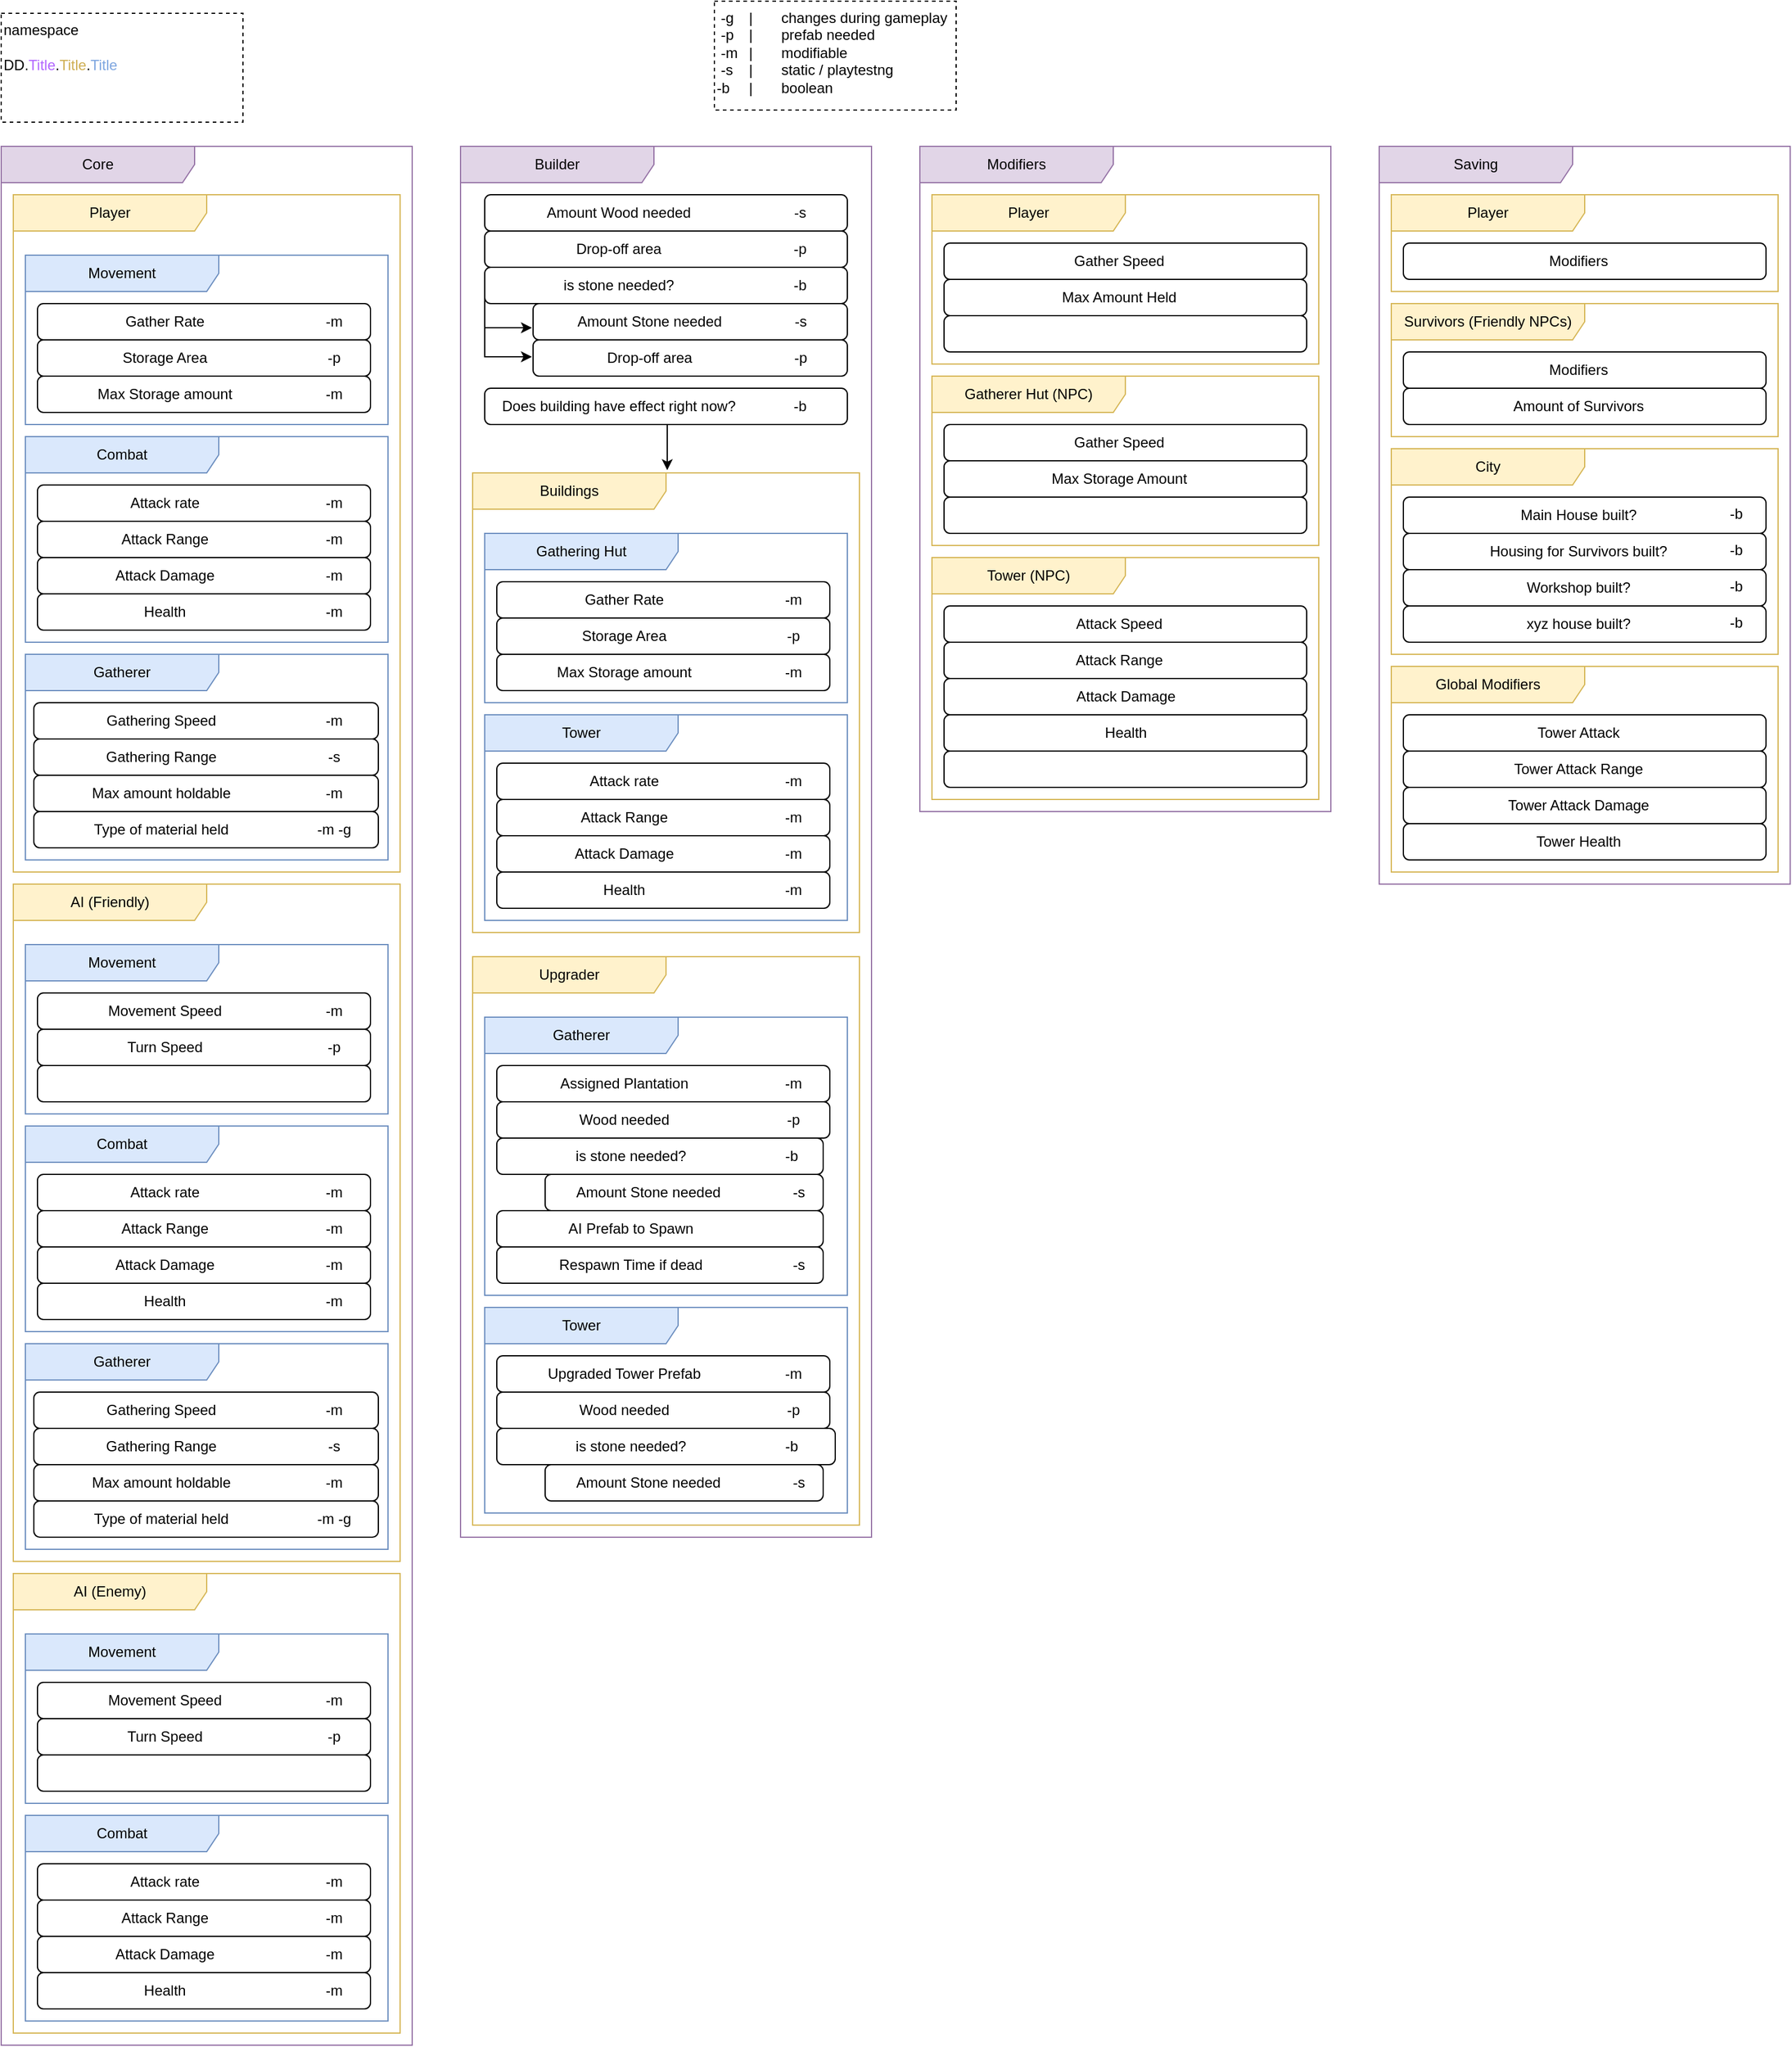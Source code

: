<mxfile version="24.6.5" type="github">
  <diagram name="Scripts" id="Pfe_4rutyUgECun5avSO">
    <mxGraphModel dx="1687" dy="887" grid="1" gridSize="10" guides="1" tooltips="1" connect="1" arrows="1" fold="1" page="1" pageScale="1" pageWidth="850" pageHeight="1100" background="none" math="0" shadow="0">
      <root>
        <mxCell id="0" />
        <mxCell id="1" parent="0" />
        <mxCell id="oJg7SbTFlOv8RmjK-x86-1" value="Modifiers" style="shape=umlFrame;whiteSpace=wrap;html=1;pointerEvents=0;recursiveResize=0;container=1;collapsible=0;width=160;fillColor=#e1d5e7;strokeColor=#9673a6;" parent="1" vertex="1">
          <mxGeometry x="800" y="130" width="340" height="550" as="geometry" />
        </mxCell>
        <mxCell id="oJg7SbTFlOv8RmjK-x86-139" value="Player" style="shape=umlFrame;whiteSpace=wrap;html=1;pointerEvents=0;recursiveResize=0;container=1;collapsible=0;width=160;fillColor=#fff2cc;strokeColor=#d6b656;perimeterSpacing=7;" parent="oJg7SbTFlOv8RmjK-x86-1" vertex="1">
          <mxGeometry x="10" y="40" width="320" height="140" as="geometry" />
        </mxCell>
        <mxCell id="oJg7SbTFlOv8RmjK-x86-140" style="edgeStyle=orthogonalEdgeStyle;rounded=0;orthogonalLoop=1;jettySize=auto;html=1;exitX=0;exitY=1;exitDx=0;exitDy=0;entryX=-0.005;entryY=0.667;entryDx=0;entryDy=0;entryPerimeter=0;" parent="oJg7SbTFlOv8RmjK-x86-139" edge="1">
          <mxGeometry relative="1" as="geometry">
            <mxPoint x="20.0" y="130" as="sourcePoint" />
          </mxGeometry>
        </mxCell>
        <mxCell id="oJg7SbTFlOv8RmjK-x86-141" style="edgeStyle=orthogonalEdgeStyle;rounded=0;orthogonalLoop=1;jettySize=auto;html=1;exitX=0;exitY=0.75;exitDx=0;exitDy=0;entryX=-0.005;entryY=0.467;entryDx=0;entryDy=0;entryPerimeter=0;" parent="oJg7SbTFlOv8RmjK-x86-139" edge="1">
          <mxGeometry relative="1" as="geometry">
            <mxPoint x="20" y="122.5" as="sourcePoint" />
            <Array as="points">
              <mxPoint x="20" y="174" />
            </Array>
          </mxGeometry>
        </mxCell>
        <mxCell id="oJg7SbTFlOv8RmjK-x86-176" value="" style="group;align=center;" parent="oJg7SbTFlOv8RmjK-x86-139" vertex="1" connectable="0">
          <mxGeometry x="10" y="40" width="300" height="30" as="geometry" />
        </mxCell>
        <mxCell id="oJg7SbTFlOv8RmjK-x86-177" value="" style="rounded=1;absoluteArcSize=1;html=1;arcSize=10;container=0;" parent="oJg7SbTFlOv8RmjK-x86-176" vertex="1">
          <mxGeometry width="300" height="30" as="geometry" />
        </mxCell>
        <mxCell id="oJg7SbTFlOv8RmjK-x86-178" value="Gather Speed" style="html=1;shape=mxgraph.er.anchor;whiteSpace=wrap;container=0;" parent="oJg7SbTFlOv8RmjK-x86-176" vertex="1">
          <mxGeometry width="290" height="30" as="geometry" />
        </mxCell>
        <mxCell id="oJg7SbTFlOv8RmjK-x86-192" value="" style="group;align=center;" parent="oJg7SbTFlOv8RmjK-x86-139" vertex="1" connectable="0">
          <mxGeometry x="10" y="70" width="300" height="30" as="geometry" />
        </mxCell>
        <mxCell id="oJg7SbTFlOv8RmjK-x86-193" value="" style="rounded=1;absoluteArcSize=1;html=1;arcSize=10;container=0;" parent="oJg7SbTFlOv8RmjK-x86-192" vertex="1">
          <mxGeometry width="300" height="30" as="geometry" />
        </mxCell>
        <mxCell id="oJg7SbTFlOv8RmjK-x86-194" value="Max Amount Held" style="html=1;shape=mxgraph.er.anchor;whiteSpace=wrap;container=0;" parent="oJg7SbTFlOv8RmjK-x86-192" vertex="1">
          <mxGeometry width="290" height="30" as="geometry" />
        </mxCell>
        <mxCell id="oJg7SbTFlOv8RmjK-x86-195" value="" style="group;align=center;" parent="oJg7SbTFlOv8RmjK-x86-139" vertex="1" connectable="0">
          <mxGeometry x="10" y="100" width="300" height="30" as="geometry" />
        </mxCell>
        <mxCell id="oJg7SbTFlOv8RmjK-x86-196" value="" style="rounded=1;absoluteArcSize=1;html=1;arcSize=10;container=0;" parent="oJg7SbTFlOv8RmjK-x86-195" vertex="1">
          <mxGeometry width="300" height="30" as="geometry" />
        </mxCell>
        <mxCell id="oJg7SbTFlOv8RmjK-x86-197" value="" style="html=1;shape=mxgraph.er.anchor;whiteSpace=wrap;container=0;" parent="oJg7SbTFlOv8RmjK-x86-195" vertex="1">
          <mxGeometry width="290" height="30" as="geometry" />
        </mxCell>
        <mxCell id="oJg7SbTFlOv8RmjK-x86-198" value="Gatherer Hut (NPC)" style="shape=umlFrame;whiteSpace=wrap;html=1;pointerEvents=0;recursiveResize=0;container=1;collapsible=0;width=160;fillColor=#fff2cc;strokeColor=#d6b656;perimeterSpacing=7;" parent="oJg7SbTFlOv8RmjK-x86-1" vertex="1">
          <mxGeometry x="10" y="190" width="320" height="140" as="geometry" />
        </mxCell>
        <mxCell id="oJg7SbTFlOv8RmjK-x86-199" style="edgeStyle=orthogonalEdgeStyle;rounded=0;orthogonalLoop=1;jettySize=auto;html=1;exitX=0;exitY=1;exitDx=0;exitDy=0;entryX=-0.005;entryY=0.667;entryDx=0;entryDy=0;entryPerimeter=0;" parent="oJg7SbTFlOv8RmjK-x86-198" edge="1">
          <mxGeometry relative="1" as="geometry">
            <mxPoint x="20.0" y="130" as="sourcePoint" />
          </mxGeometry>
        </mxCell>
        <mxCell id="oJg7SbTFlOv8RmjK-x86-200" style="edgeStyle=orthogonalEdgeStyle;rounded=0;orthogonalLoop=1;jettySize=auto;html=1;exitX=0;exitY=0.75;exitDx=0;exitDy=0;entryX=-0.005;entryY=0.467;entryDx=0;entryDy=0;entryPerimeter=0;" parent="oJg7SbTFlOv8RmjK-x86-198" edge="1">
          <mxGeometry relative="1" as="geometry">
            <mxPoint x="20" y="122.5" as="sourcePoint" />
            <Array as="points">
              <mxPoint x="20" y="174" />
            </Array>
          </mxGeometry>
        </mxCell>
        <mxCell id="oJg7SbTFlOv8RmjK-x86-201" value="" style="group;align=center;" parent="oJg7SbTFlOv8RmjK-x86-198" vertex="1" connectable="0">
          <mxGeometry x="10" y="40" width="300" height="30" as="geometry" />
        </mxCell>
        <mxCell id="oJg7SbTFlOv8RmjK-x86-202" value="" style="rounded=1;absoluteArcSize=1;html=1;arcSize=10;container=0;" parent="oJg7SbTFlOv8RmjK-x86-201" vertex="1">
          <mxGeometry width="300" height="30" as="geometry" />
        </mxCell>
        <mxCell id="oJg7SbTFlOv8RmjK-x86-203" value="Gather Speed" style="html=1;shape=mxgraph.er.anchor;whiteSpace=wrap;container=0;" parent="oJg7SbTFlOv8RmjK-x86-201" vertex="1">
          <mxGeometry width="290" height="30" as="geometry" />
        </mxCell>
        <mxCell id="oJg7SbTFlOv8RmjK-x86-204" value="" style="group;align=center;" parent="oJg7SbTFlOv8RmjK-x86-198" vertex="1" connectable="0">
          <mxGeometry x="10" y="70" width="300" height="30" as="geometry" />
        </mxCell>
        <mxCell id="oJg7SbTFlOv8RmjK-x86-205" value="" style="rounded=1;absoluteArcSize=1;html=1;arcSize=10;container=0;" parent="oJg7SbTFlOv8RmjK-x86-204" vertex="1">
          <mxGeometry width="300" height="30" as="geometry" />
        </mxCell>
        <mxCell id="oJg7SbTFlOv8RmjK-x86-206" value="Max Storage Amount" style="html=1;shape=mxgraph.er.anchor;whiteSpace=wrap;container=0;" parent="oJg7SbTFlOv8RmjK-x86-204" vertex="1">
          <mxGeometry width="290" height="30" as="geometry" />
        </mxCell>
        <mxCell id="oJg7SbTFlOv8RmjK-x86-207" value="" style="group;align=center;" parent="oJg7SbTFlOv8RmjK-x86-198" vertex="1" connectable="0">
          <mxGeometry x="10" y="100" width="300" height="30" as="geometry" />
        </mxCell>
        <mxCell id="oJg7SbTFlOv8RmjK-x86-208" value="" style="rounded=1;absoluteArcSize=1;html=1;arcSize=10;container=0;" parent="oJg7SbTFlOv8RmjK-x86-207" vertex="1">
          <mxGeometry width="300" height="30" as="geometry" />
        </mxCell>
        <mxCell id="oJg7SbTFlOv8RmjK-x86-209" value="" style="html=1;shape=mxgraph.er.anchor;whiteSpace=wrap;container=0;" parent="oJg7SbTFlOv8RmjK-x86-207" vertex="1">
          <mxGeometry width="290" height="30" as="geometry" />
        </mxCell>
        <mxCell id="oJg7SbTFlOv8RmjK-x86-210" value="Tower (NPC)" style="shape=umlFrame;whiteSpace=wrap;html=1;pointerEvents=0;recursiveResize=0;container=1;collapsible=0;width=160;fillColor=#fff2cc;strokeColor=#d6b656;perimeterSpacing=7;" parent="oJg7SbTFlOv8RmjK-x86-1" vertex="1">
          <mxGeometry x="10" y="340" width="320" height="200" as="geometry" />
        </mxCell>
        <mxCell id="oJg7SbTFlOv8RmjK-x86-211" style="edgeStyle=orthogonalEdgeStyle;rounded=0;orthogonalLoop=1;jettySize=auto;html=1;exitX=0;exitY=1;exitDx=0;exitDy=0;entryX=-0.005;entryY=0.667;entryDx=0;entryDy=0;entryPerimeter=0;" parent="oJg7SbTFlOv8RmjK-x86-210" edge="1">
          <mxGeometry relative="1" as="geometry">
            <mxPoint x="20.0" y="130" as="sourcePoint" />
          </mxGeometry>
        </mxCell>
        <mxCell id="oJg7SbTFlOv8RmjK-x86-212" style="edgeStyle=orthogonalEdgeStyle;rounded=0;orthogonalLoop=1;jettySize=auto;html=1;exitX=0;exitY=0.75;exitDx=0;exitDy=0;entryX=-0.005;entryY=0.467;entryDx=0;entryDy=0;entryPerimeter=0;" parent="oJg7SbTFlOv8RmjK-x86-210" edge="1">
          <mxGeometry relative="1" as="geometry">
            <mxPoint x="20" y="122.5" as="sourcePoint" />
            <Array as="points">
              <mxPoint x="20" y="174" />
            </Array>
          </mxGeometry>
        </mxCell>
        <mxCell id="oJg7SbTFlOv8RmjK-x86-213" value="" style="group;align=center;" parent="oJg7SbTFlOv8RmjK-x86-210" vertex="1" connectable="0">
          <mxGeometry x="10" y="40" width="300" height="30" as="geometry" />
        </mxCell>
        <mxCell id="oJg7SbTFlOv8RmjK-x86-214" value="" style="rounded=1;absoluteArcSize=1;html=1;arcSize=10;container=0;" parent="oJg7SbTFlOv8RmjK-x86-213" vertex="1">
          <mxGeometry width="300" height="30" as="geometry" />
        </mxCell>
        <mxCell id="oJg7SbTFlOv8RmjK-x86-215" value="Attack Speed" style="html=1;shape=mxgraph.er.anchor;whiteSpace=wrap;container=0;" parent="oJg7SbTFlOv8RmjK-x86-213" vertex="1">
          <mxGeometry width="290" height="30" as="geometry" />
        </mxCell>
        <mxCell id="oJg7SbTFlOv8RmjK-x86-216" value="" style="group;align=center;" parent="oJg7SbTFlOv8RmjK-x86-210" vertex="1" connectable="0">
          <mxGeometry x="10" y="70" width="300" height="30" as="geometry" />
        </mxCell>
        <mxCell id="oJg7SbTFlOv8RmjK-x86-217" value="" style="rounded=1;absoluteArcSize=1;html=1;arcSize=10;container=0;" parent="oJg7SbTFlOv8RmjK-x86-216" vertex="1">
          <mxGeometry width="300" height="30" as="geometry" />
        </mxCell>
        <mxCell id="oJg7SbTFlOv8RmjK-x86-218" value="Attack Range" style="html=1;shape=mxgraph.er.anchor;whiteSpace=wrap;container=0;" parent="oJg7SbTFlOv8RmjK-x86-216" vertex="1">
          <mxGeometry width="290" height="30" as="geometry" />
        </mxCell>
        <mxCell id="oJg7SbTFlOv8RmjK-x86-219" value="" style="group;align=center;" parent="oJg7SbTFlOv8RmjK-x86-210" vertex="1" connectable="0">
          <mxGeometry x="10" y="100" width="300" height="30" as="geometry" />
        </mxCell>
        <mxCell id="oJg7SbTFlOv8RmjK-x86-220" value="Attack Damage" style="rounded=1;absoluteArcSize=1;html=1;arcSize=10;container=0;" parent="oJg7SbTFlOv8RmjK-x86-219" vertex="1">
          <mxGeometry width="300" height="30" as="geometry" />
        </mxCell>
        <mxCell id="oJg7SbTFlOv8RmjK-x86-221" value="" style="html=1;shape=mxgraph.er.anchor;whiteSpace=wrap;container=0;" parent="oJg7SbTFlOv8RmjK-x86-219" vertex="1">
          <mxGeometry width="290" height="30" as="geometry" />
        </mxCell>
        <mxCell id="oJg7SbTFlOv8RmjK-x86-222" value="" style="group;align=center;" parent="oJg7SbTFlOv8RmjK-x86-210" vertex="1" connectable="0">
          <mxGeometry x="10" y="130" width="300" height="30" as="geometry" />
        </mxCell>
        <mxCell id="oJg7SbTFlOv8RmjK-x86-223" value="Health" style="rounded=1;absoluteArcSize=1;html=1;arcSize=10;container=0;" parent="oJg7SbTFlOv8RmjK-x86-222" vertex="1">
          <mxGeometry width="300" height="30" as="geometry" />
        </mxCell>
        <mxCell id="oJg7SbTFlOv8RmjK-x86-224" value="" style="html=1;shape=mxgraph.er.anchor;whiteSpace=wrap;container=0;" parent="oJg7SbTFlOv8RmjK-x86-222" vertex="1">
          <mxGeometry width="290" height="30" as="geometry" />
        </mxCell>
        <mxCell id="oJg7SbTFlOv8RmjK-x86-225" value="" style="group;align=center;" parent="oJg7SbTFlOv8RmjK-x86-210" vertex="1" connectable="0">
          <mxGeometry x="10" y="160" width="300" height="30" as="geometry" />
        </mxCell>
        <mxCell id="oJg7SbTFlOv8RmjK-x86-226" value="" style="rounded=1;absoluteArcSize=1;html=1;arcSize=10;container=0;" parent="oJg7SbTFlOv8RmjK-x86-225" vertex="1">
          <mxGeometry width="300" height="30" as="geometry" />
        </mxCell>
        <mxCell id="oJg7SbTFlOv8RmjK-x86-227" value="" style="html=1;shape=mxgraph.er.anchor;whiteSpace=wrap;container=0;" parent="oJg7SbTFlOv8RmjK-x86-225" vertex="1">
          <mxGeometry width="290" height="30" as="geometry" />
        </mxCell>
        <mxCell id="oJg7SbTFlOv8RmjK-x86-2" value="&lt;div&gt;&amp;nbsp;-g&lt;span style=&quot;white-space: pre;&quot;&gt;&#x9;&lt;/span&gt;|&lt;span style=&quot;white-space: pre;&quot;&gt;&#x9;&lt;/span&gt;changes during gameplay&lt;/div&gt;&lt;div&gt;&amp;nbsp;-p&lt;span style=&quot;white-space: pre;&quot;&gt;&#x9;&lt;/span&gt;|&lt;span style=&quot;white-space: pre;&quot;&gt;&#x9;&lt;/span&gt;prefab needed&lt;/div&gt;&lt;div&gt;&amp;nbsp;-m&lt;span style=&quot;white-space: pre;&quot;&gt;&#x9;&lt;/span&gt;|&lt;span style=&quot;white-space: pre;&quot;&gt;&#x9;&lt;/span&gt;modifiable&lt;/div&gt;&lt;div&gt;&amp;nbsp;-s&lt;span style=&quot;white-space: pre;&quot;&gt;&#x9;&lt;/span&gt;|&lt;span style=&quot;white-space: pre;&quot;&gt;&#x9;&lt;/span&gt;static / playtestng&lt;br&gt;&lt;/div&gt;&lt;div&gt;-b&lt;span style=&quot;white-space: pre;&quot;&gt;&#x9;&lt;/span&gt;|&lt;span style=&quot;white-space: pre;&quot;&gt;&#x9;&lt;/span&gt;boolean&lt;br&gt;&lt;/div&gt;" style="fontStyle=0;dashed=1;html=1;whiteSpace=wrap;align=left;spacing=2;verticalAlign=top;" parent="1" vertex="1">
          <mxGeometry x="630" y="10" width="200" height="90" as="geometry" />
        </mxCell>
        <mxCell id="oJg7SbTFlOv8RmjK-x86-24" value="Builder" style="shape=umlFrame;whiteSpace=wrap;html=1;pointerEvents=0;recursiveResize=0;container=1;collapsible=0;width=160;fillColor=#e1d5e7;strokeColor=#9673a6;" parent="1" vertex="1">
          <mxGeometry x="420" y="130" width="340" height="1150" as="geometry" />
        </mxCell>
        <mxCell id="oJg7SbTFlOv8RmjK-x86-25" value="" style="group" parent="oJg7SbTFlOv8RmjK-x86-24" vertex="1" connectable="0">
          <mxGeometry x="20" y="40" width="300" height="30" as="geometry" />
        </mxCell>
        <mxCell id="oJg7SbTFlOv8RmjK-x86-26" value="" style="rounded=1;absoluteArcSize=1;html=1;arcSize=10;container=0;" parent="oJg7SbTFlOv8RmjK-x86-25" vertex="1">
          <mxGeometry width="300" height="30" as="geometry" />
        </mxCell>
        <mxCell id="oJg7SbTFlOv8RmjK-x86-27" value="Amount Wood needed" style="html=1;shape=mxgraph.er.anchor;whiteSpace=wrap;container=0;" parent="oJg7SbTFlOv8RmjK-x86-25" vertex="1">
          <mxGeometry width="222.414" height="30" as="geometry" />
        </mxCell>
        <mxCell id="oJg7SbTFlOv8RmjK-x86-28" value="-s" style="rounded=1;absoluteArcSize=1;html=1;arcSize=10;whiteSpace=wrap;points=[];strokeColor=inherit;fillColor=inherit;container=0;" parent="oJg7SbTFlOv8RmjK-x86-25" vertex="1">
          <mxGeometry x="235.345" y="1.5" width="51.724" height="27" as="geometry" />
        </mxCell>
        <mxCell id="oJg7SbTFlOv8RmjK-x86-29" value="" style="group" parent="oJg7SbTFlOv8RmjK-x86-24" vertex="1" connectable="0">
          <mxGeometry x="20" y="100" width="300" height="30" as="geometry" />
        </mxCell>
        <mxCell id="oJg7SbTFlOv8RmjK-x86-30" value="" style="rounded=1;absoluteArcSize=1;html=1;arcSize=10;container=0;" parent="oJg7SbTFlOv8RmjK-x86-29" vertex="1">
          <mxGeometry width="300" height="30" as="geometry" />
        </mxCell>
        <mxCell id="oJg7SbTFlOv8RmjK-x86-31" value="is stone needed? " style="html=1;shape=mxgraph.er.anchor;whiteSpace=wrap;container=0;" parent="oJg7SbTFlOv8RmjK-x86-29" vertex="1">
          <mxGeometry width="222.414" height="30" as="geometry" />
        </mxCell>
        <mxCell id="oJg7SbTFlOv8RmjK-x86-32" value="-b" style="rounded=1;absoluteArcSize=1;html=1;arcSize=10;whiteSpace=wrap;points=[];strokeColor=inherit;fillColor=inherit;container=0;" parent="oJg7SbTFlOv8RmjK-x86-29" vertex="1">
          <mxGeometry x="235.345" y="1.5" width="51.724" height="27" as="geometry" />
        </mxCell>
        <mxCell id="oJg7SbTFlOv8RmjK-x86-33" value="" style="group" parent="oJg7SbTFlOv8RmjK-x86-24" vertex="1" connectable="0">
          <mxGeometry x="60" y="130" width="260" height="30" as="geometry" />
        </mxCell>
        <mxCell id="oJg7SbTFlOv8RmjK-x86-34" value="" style="rounded=1;absoluteArcSize=1;html=1;arcSize=10;container=0;" parent="oJg7SbTFlOv8RmjK-x86-33" vertex="1">
          <mxGeometry width="260" height="30" as="geometry" />
        </mxCell>
        <mxCell id="oJg7SbTFlOv8RmjK-x86-35" value="Amount Stone needed" style="html=1;shape=mxgraph.er.anchor;whiteSpace=wrap;container=0;" parent="oJg7SbTFlOv8RmjK-x86-33" vertex="1">
          <mxGeometry width="192.759" height="30" as="geometry" />
        </mxCell>
        <mxCell id="oJg7SbTFlOv8RmjK-x86-36" value="-s" style="rounded=1;absoluteArcSize=1;html=1;arcSize=10;whiteSpace=wrap;points=[];strokeColor=inherit;fillColor=inherit;container=0;" parent="oJg7SbTFlOv8RmjK-x86-33" vertex="1">
          <mxGeometry x="198.966" y="1.5" width="44.828" height="27" as="geometry" />
        </mxCell>
        <mxCell id="oJg7SbTFlOv8RmjK-x86-43" style="edgeStyle=orthogonalEdgeStyle;rounded=0;orthogonalLoop=1;jettySize=auto;html=1;exitX=0;exitY=1;exitDx=0;exitDy=0;entryX=-0.005;entryY=0.667;entryDx=0;entryDy=0;entryPerimeter=0;" parent="oJg7SbTFlOv8RmjK-x86-24" source="oJg7SbTFlOv8RmjK-x86-30" target="oJg7SbTFlOv8RmjK-x86-35" edge="1">
          <mxGeometry relative="1" as="geometry" />
        </mxCell>
        <mxCell id="oJg7SbTFlOv8RmjK-x86-44" value="" style="group" parent="oJg7SbTFlOv8RmjK-x86-24" vertex="1" connectable="0">
          <mxGeometry x="60" y="160" width="260" height="30" as="geometry" />
        </mxCell>
        <mxCell id="oJg7SbTFlOv8RmjK-x86-45" value="" style="rounded=1;absoluteArcSize=1;html=1;arcSize=10;container=0;" parent="oJg7SbTFlOv8RmjK-x86-44" vertex="1">
          <mxGeometry width="260" height="30" as="geometry" />
        </mxCell>
        <mxCell id="oJg7SbTFlOv8RmjK-x86-46" value="Drop-off area" style="html=1;shape=mxgraph.er.anchor;whiteSpace=wrap;container=0;" parent="oJg7SbTFlOv8RmjK-x86-44" vertex="1">
          <mxGeometry width="192.759" height="30" as="geometry" />
        </mxCell>
        <mxCell id="oJg7SbTFlOv8RmjK-x86-47" value="-p" style="rounded=1;absoluteArcSize=1;html=1;arcSize=10;whiteSpace=wrap;points=[];strokeColor=inherit;fillColor=inherit;container=0;" parent="oJg7SbTFlOv8RmjK-x86-44" vertex="1">
          <mxGeometry x="198.966" y="1.5" width="44.828" height="27" as="geometry" />
        </mxCell>
        <mxCell id="oJg7SbTFlOv8RmjK-x86-48" value="" style="group" parent="oJg7SbTFlOv8RmjK-x86-24" vertex="1" connectable="0">
          <mxGeometry x="20" y="70" width="300" height="30" as="geometry" />
        </mxCell>
        <mxCell id="oJg7SbTFlOv8RmjK-x86-49" value="" style="rounded=1;absoluteArcSize=1;html=1;arcSize=10;container=0;" parent="oJg7SbTFlOv8RmjK-x86-48" vertex="1">
          <mxGeometry width="300" height="30" as="geometry" />
        </mxCell>
        <mxCell id="oJg7SbTFlOv8RmjK-x86-50" value="Drop-off area" style="html=1;shape=mxgraph.er.anchor;whiteSpace=wrap;container=0;" parent="oJg7SbTFlOv8RmjK-x86-48" vertex="1">
          <mxGeometry width="222.414" height="30" as="geometry" />
        </mxCell>
        <mxCell id="oJg7SbTFlOv8RmjK-x86-51" value="-p" style="rounded=1;absoluteArcSize=1;html=1;arcSize=10;whiteSpace=wrap;points=[];strokeColor=inherit;fillColor=inherit;container=0;" parent="oJg7SbTFlOv8RmjK-x86-48" vertex="1">
          <mxGeometry x="235.345" y="1.5" width="51.724" height="27" as="geometry" />
        </mxCell>
        <mxCell id="oJg7SbTFlOv8RmjK-x86-52" style="edgeStyle=orthogonalEdgeStyle;rounded=0;orthogonalLoop=1;jettySize=auto;html=1;exitX=0;exitY=0.75;exitDx=0;exitDy=0;entryX=-0.005;entryY=0.467;entryDx=0;entryDy=0;entryPerimeter=0;" parent="oJg7SbTFlOv8RmjK-x86-24" source="oJg7SbTFlOv8RmjK-x86-30" target="oJg7SbTFlOv8RmjK-x86-46" edge="1">
          <mxGeometry relative="1" as="geometry">
            <Array as="points">
              <mxPoint x="20" y="174" />
            </Array>
          </mxGeometry>
        </mxCell>
        <mxCell id="oJg7SbTFlOv8RmjK-x86-53" value="" style="group" parent="oJg7SbTFlOv8RmjK-x86-24" vertex="1" connectable="0">
          <mxGeometry x="20" y="200" width="300" height="30" as="geometry" />
        </mxCell>
        <mxCell id="oJg7SbTFlOv8RmjK-x86-54" value="" style="rounded=1;absoluteArcSize=1;html=1;arcSize=10;container=0;" parent="oJg7SbTFlOv8RmjK-x86-53" vertex="1">
          <mxGeometry width="300" height="30" as="geometry" />
        </mxCell>
        <mxCell id="oJg7SbTFlOv8RmjK-x86-55" value="Does building have effect right now?" style="html=1;shape=mxgraph.er.anchor;whiteSpace=wrap;container=0;" parent="oJg7SbTFlOv8RmjK-x86-53" vertex="1">
          <mxGeometry width="222.414" height="30" as="geometry" />
        </mxCell>
        <mxCell id="oJg7SbTFlOv8RmjK-x86-56" value="-b" style="rounded=1;absoluteArcSize=1;html=1;arcSize=10;whiteSpace=wrap;points=[];strokeColor=inherit;fillColor=inherit;container=0;" parent="oJg7SbTFlOv8RmjK-x86-53" vertex="1">
          <mxGeometry x="235.345" y="1.5" width="51.724" height="27" as="geometry" />
        </mxCell>
        <mxCell id="oJg7SbTFlOv8RmjK-x86-57" value="Buildings" style="shape=umlFrame;whiteSpace=wrap;html=1;pointerEvents=0;recursiveResize=0;container=1;collapsible=0;width=160;fillColor=#fff2cc;strokeColor=#d6b656;perimeterSpacing=7;" parent="oJg7SbTFlOv8RmjK-x86-24" vertex="1">
          <mxGeometry x="10" y="270" width="320" height="380" as="geometry" />
        </mxCell>
        <mxCell id="oJg7SbTFlOv8RmjK-x86-70" style="edgeStyle=orthogonalEdgeStyle;rounded=0;orthogonalLoop=1;jettySize=auto;html=1;exitX=0;exitY=1;exitDx=0;exitDy=0;entryX=-0.005;entryY=0.667;entryDx=0;entryDy=0;entryPerimeter=0;" parent="oJg7SbTFlOv8RmjK-x86-57" edge="1">
          <mxGeometry relative="1" as="geometry">
            <mxPoint x="20.0" y="130" as="sourcePoint" />
          </mxGeometry>
        </mxCell>
        <mxCell id="oJg7SbTFlOv8RmjK-x86-79" style="edgeStyle=orthogonalEdgeStyle;rounded=0;orthogonalLoop=1;jettySize=auto;html=1;exitX=0;exitY=0.75;exitDx=0;exitDy=0;entryX=-0.005;entryY=0.467;entryDx=0;entryDy=0;entryPerimeter=0;" parent="oJg7SbTFlOv8RmjK-x86-57" edge="1">
          <mxGeometry relative="1" as="geometry">
            <mxPoint x="20" y="122.5" as="sourcePoint" />
            <Array as="points">
              <mxPoint x="20" y="174" />
            </Array>
          </mxGeometry>
        </mxCell>
        <mxCell id="oJg7SbTFlOv8RmjK-x86-85" value="Gathering Hut" style="shape=umlFrame;whiteSpace=wrap;html=1;pointerEvents=0;recursiveResize=0;container=1;collapsible=0;width=160;fillColor=#dae8fc;strokeColor=#6c8ebf;" parent="oJg7SbTFlOv8RmjK-x86-57" vertex="1">
          <mxGeometry x="10" y="50" width="300" height="140" as="geometry" />
        </mxCell>
        <mxCell id="oJg7SbTFlOv8RmjK-x86-86" style="edgeStyle=orthogonalEdgeStyle;rounded=0;orthogonalLoop=1;jettySize=auto;html=1;exitX=0;exitY=1;exitDx=0;exitDy=0;entryX=-0.005;entryY=0.667;entryDx=0;entryDy=0;entryPerimeter=0;" parent="oJg7SbTFlOv8RmjK-x86-85" edge="1">
          <mxGeometry relative="1" as="geometry">
            <mxPoint x="20.0" y="130" as="sourcePoint" />
          </mxGeometry>
        </mxCell>
        <mxCell id="oJg7SbTFlOv8RmjK-x86-87" style="edgeStyle=orthogonalEdgeStyle;rounded=0;orthogonalLoop=1;jettySize=auto;html=1;exitX=0;exitY=0.75;exitDx=0;exitDy=0;entryX=-0.005;entryY=0.467;entryDx=0;entryDy=0;entryPerimeter=0;" parent="oJg7SbTFlOv8RmjK-x86-85" edge="1">
          <mxGeometry relative="1" as="geometry">
            <mxPoint x="20" y="122.5" as="sourcePoint" />
            <Array as="points">
              <mxPoint x="20" y="174" />
            </Array>
          </mxGeometry>
        </mxCell>
        <mxCell id="oJg7SbTFlOv8RmjK-x86-90" value="" style="group" parent="oJg7SbTFlOv8RmjK-x86-85" vertex="1" connectable="0">
          <mxGeometry x="10" y="40" width="285" height="30" as="geometry" />
        </mxCell>
        <mxCell id="oJg7SbTFlOv8RmjK-x86-91" value="" style="rounded=1;absoluteArcSize=1;html=1;arcSize=10;container=0;" parent="oJg7SbTFlOv8RmjK-x86-90" vertex="1">
          <mxGeometry width="275.5" height="30" as="geometry" />
        </mxCell>
        <mxCell id="oJg7SbTFlOv8RmjK-x86-92" value="Gather Rate" style="html=1;shape=mxgraph.er.anchor;whiteSpace=wrap;container=0;" parent="oJg7SbTFlOv8RmjK-x86-90" vertex="1">
          <mxGeometry width="211.293" height="30" as="geometry" />
        </mxCell>
        <mxCell id="oJg7SbTFlOv8RmjK-x86-93" value="-m" style="rounded=1;absoluteArcSize=1;html=1;arcSize=10;whiteSpace=wrap;points=[];strokeColor=inherit;fillColor=inherit;container=0;" parent="oJg7SbTFlOv8RmjK-x86-90" vertex="1">
          <mxGeometry x="221.355" y="1.5" width="49.138" height="27" as="geometry" />
        </mxCell>
        <mxCell id="oJg7SbTFlOv8RmjK-x86-95" value="" style="group" parent="oJg7SbTFlOv8RmjK-x86-85" vertex="1" connectable="0">
          <mxGeometry x="10" y="70" width="285" height="30" as="geometry" />
        </mxCell>
        <mxCell id="oJg7SbTFlOv8RmjK-x86-96" value="" style="rounded=1;absoluteArcSize=1;html=1;arcSize=10;container=0;" parent="oJg7SbTFlOv8RmjK-x86-95" vertex="1">
          <mxGeometry width="275.5" height="30" as="geometry" />
        </mxCell>
        <mxCell id="oJg7SbTFlOv8RmjK-x86-97" value="Storage Area" style="html=1;shape=mxgraph.er.anchor;whiteSpace=wrap;container=0;" parent="oJg7SbTFlOv8RmjK-x86-95" vertex="1">
          <mxGeometry width="211.293" height="30" as="geometry" />
        </mxCell>
        <mxCell id="oJg7SbTFlOv8RmjK-x86-98" value="-p" style="rounded=1;absoluteArcSize=1;html=1;arcSize=10;whiteSpace=wrap;points=[];strokeColor=inherit;fillColor=inherit;container=0;" parent="oJg7SbTFlOv8RmjK-x86-95" vertex="1">
          <mxGeometry x="221.355" y="1.5" width="49.138" height="27" as="geometry" />
        </mxCell>
        <mxCell id="oJg7SbTFlOv8RmjK-x86-99" value="" style="group" parent="oJg7SbTFlOv8RmjK-x86-85" vertex="1" connectable="0">
          <mxGeometry x="10" y="100" width="285" height="30" as="geometry" />
        </mxCell>
        <mxCell id="oJg7SbTFlOv8RmjK-x86-100" value="" style="rounded=1;absoluteArcSize=1;html=1;arcSize=10;container=0;" parent="oJg7SbTFlOv8RmjK-x86-99" vertex="1">
          <mxGeometry width="275.5" height="30" as="geometry" />
        </mxCell>
        <mxCell id="oJg7SbTFlOv8RmjK-x86-101" value="Max Storage amount" style="html=1;shape=mxgraph.er.anchor;whiteSpace=wrap;container=0;" parent="oJg7SbTFlOv8RmjK-x86-99" vertex="1">
          <mxGeometry width="211.293" height="30" as="geometry" />
        </mxCell>
        <mxCell id="oJg7SbTFlOv8RmjK-x86-102" value="-m" style="rounded=1;absoluteArcSize=1;html=1;arcSize=10;whiteSpace=wrap;points=[];strokeColor=inherit;fillColor=inherit;container=0;" parent="oJg7SbTFlOv8RmjK-x86-99" vertex="1">
          <mxGeometry x="221.355" y="1.5" width="49.138" height="27" as="geometry" />
        </mxCell>
        <mxCell id="oJg7SbTFlOv8RmjK-x86-103" value="Tower" style="shape=umlFrame;whiteSpace=wrap;html=1;pointerEvents=0;recursiveResize=0;container=1;collapsible=0;width=160;fillColor=#dae8fc;strokeColor=#6c8ebf;" parent="oJg7SbTFlOv8RmjK-x86-57" vertex="1">
          <mxGeometry x="10" y="200" width="300" height="170" as="geometry" />
        </mxCell>
        <mxCell id="oJg7SbTFlOv8RmjK-x86-104" style="edgeStyle=orthogonalEdgeStyle;rounded=0;orthogonalLoop=1;jettySize=auto;html=1;exitX=0;exitY=1;exitDx=0;exitDy=0;entryX=-0.005;entryY=0.667;entryDx=0;entryDy=0;entryPerimeter=0;" parent="oJg7SbTFlOv8RmjK-x86-103" edge="1">
          <mxGeometry relative="1" as="geometry">
            <mxPoint x="20.0" y="130" as="sourcePoint" />
          </mxGeometry>
        </mxCell>
        <mxCell id="oJg7SbTFlOv8RmjK-x86-105" style="edgeStyle=orthogonalEdgeStyle;rounded=0;orthogonalLoop=1;jettySize=auto;html=1;exitX=0;exitY=0.75;exitDx=0;exitDy=0;entryX=-0.005;entryY=0.467;entryDx=0;entryDy=0;entryPerimeter=0;" parent="oJg7SbTFlOv8RmjK-x86-103" edge="1">
          <mxGeometry relative="1" as="geometry">
            <mxPoint x="20" y="122.5" as="sourcePoint" />
            <Array as="points">
              <mxPoint x="20" y="174" />
            </Array>
          </mxGeometry>
        </mxCell>
        <mxCell id="oJg7SbTFlOv8RmjK-x86-106" value="" style="group" parent="oJg7SbTFlOv8RmjK-x86-103" vertex="1" connectable="0">
          <mxGeometry x="10" y="40" width="285" height="30" as="geometry" />
        </mxCell>
        <mxCell id="oJg7SbTFlOv8RmjK-x86-107" value="" style="rounded=1;absoluteArcSize=1;html=1;arcSize=10;container=0;" parent="oJg7SbTFlOv8RmjK-x86-106" vertex="1">
          <mxGeometry width="275.5" height="30" as="geometry" />
        </mxCell>
        <mxCell id="oJg7SbTFlOv8RmjK-x86-108" value="Attack rate" style="html=1;shape=mxgraph.er.anchor;whiteSpace=wrap;container=0;" parent="oJg7SbTFlOv8RmjK-x86-106" vertex="1">
          <mxGeometry width="211.293" height="30" as="geometry" />
        </mxCell>
        <mxCell id="oJg7SbTFlOv8RmjK-x86-109" value="-m" style="rounded=1;absoluteArcSize=1;html=1;arcSize=10;whiteSpace=wrap;points=[];strokeColor=inherit;fillColor=inherit;container=0;" parent="oJg7SbTFlOv8RmjK-x86-106" vertex="1">
          <mxGeometry x="221.355" y="1.5" width="49.138" height="27" as="geometry" />
        </mxCell>
        <mxCell id="oJg7SbTFlOv8RmjK-x86-110" value="" style="group" parent="oJg7SbTFlOv8RmjK-x86-103" vertex="1" connectable="0">
          <mxGeometry x="10" y="70" width="285" height="30" as="geometry" />
        </mxCell>
        <mxCell id="oJg7SbTFlOv8RmjK-x86-111" value="" style="rounded=1;absoluteArcSize=1;html=1;arcSize=10;container=0;" parent="oJg7SbTFlOv8RmjK-x86-110" vertex="1">
          <mxGeometry width="275.5" height="30" as="geometry" />
        </mxCell>
        <mxCell id="oJg7SbTFlOv8RmjK-x86-112" value="Attack Range" style="html=1;shape=mxgraph.er.anchor;whiteSpace=wrap;container=0;" parent="oJg7SbTFlOv8RmjK-x86-110" vertex="1">
          <mxGeometry width="211.293" height="30" as="geometry" />
        </mxCell>
        <mxCell id="oJg7SbTFlOv8RmjK-x86-113" value="-m" style="rounded=1;absoluteArcSize=1;html=1;arcSize=10;whiteSpace=wrap;points=[];strokeColor=inherit;fillColor=inherit;container=0;" parent="oJg7SbTFlOv8RmjK-x86-110" vertex="1">
          <mxGeometry x="221.355" y="1.5" width="49.138" height="27" as="geometry" />
        </mxCell>
        <mxCell id="oJg7SbTFlOv8RmjK-x86-114" value="" style="group" parent="oJg7SbTFlOv8RmjK-x86-103" vertex="1" connectable="0">
          <mxGeometry x="10" y="100" width="285" height="30" as="geometry" />
        </mxCell>
        <mxCell id="oJg7SbTFlOv8RmjK-x86-115" value="" style="rounded=1;absoluteArcSize=1;html=1;arcSize=10;container=0;" parent="oJg7SbTFlOv8RmjK-x86-114" vertex="1">
          <mxGeometry width="275.5" height="30" as="geometry" />
        </mxCell>
        <mxCell id="oJg7SbTFlOv8RmjK-x86-116" value="Attack Damage" style="html=1;shape=mxgraph.er.anchor;whiteSpace=wrap;container=0;" parent="oJg7SbTFlOv8RmjK-x86-114" vertex="1">
          <mxGeometry width="211.293" height="30" as="geometry" />
        </mxCell>
        <mxCell id="oJg7SbTFlOv8RmjK-x86-117" value="-m" style="rounded=1;absoluteArcSize=1;html=1;arcSize=10;whiteSpace=wrap;points=[];strokeColor=inherit;fillColor=inherit;container=0;" parent="oJg7SbTFlOv8RmjK-x86-114" vertex="1">
          <mxGeometry x="221.355" y="1.5" width="49.138" height="27" as="geometry" />
        </mxCell>
        <mxCell id="oJg7SbTFlOv8RmjK-x86-118" value="" style="group" parent="oJg7SbTFlOv8RmjK-x86-103" vertex="1" connectable="0">
          <mxGeometry x="10" y="130" width="285" height="30" as="geometry" />
        </mxCell>
        <mxCell id="oJg7SbTFlOv8RmjK-x86-119" value="" style="rounded=1;absoluteArcSize=1;html=1;arcSize=10;container=0;" parent="oJg7SbTFlOv8RmjK-x86-118" vertex="1">
          <mxGeometry width="275.5" height="30" as="geometry" />
        </mxCell>
        <mxCell id="oJg7SbTFlOv8RmjK-x86-120" value="Health" style="html=1;shape=mxgraph.er.anchor;whiteSpace=wrap;container=0;" parent="oJg7SbTFlOv8RmjK-x86-118" vertex="1">
          <mxGeometry width="211.293" height="30" as="geometry" />
        </mxCell>
        <mxCell id="oJg7SbTFlOv8RmjK-x86-121" value="-m" style="rounded=1;absoluteArcSize=1;html=1;arcSize=10;whiteSpace=wrap;points=[];strokeColor=inherit;fillColor=inherit;container=0;" parent="oJg7SbTFlOv8RmjK-x86-118" vertex="1">
          <mxGeometry x="221.355" y="1.5" width="49.138" height="27" as="geometry" />
        </mxCell>
        <mxCell id="oJg7SbTFlOv8RmjK-x86-84" style="edgeStyle=orthogonalEdgeStyle;rounded=0;orthogonalLoop=1;jettySize=auto;html=1;exitX=0.5;exitY=1;exitDx=0;exitDy=0;entryX=0.503;entryY=0.012;entryDx=0;entryDy=0;entryPerimeter=0;" parent="oJg7SbTFlOv8RmjK-x86-24" source="oJg7SbTFlOv8RmjK-x86-54" target="oJg7SbTFlOv8RmjK-x86-57" edge="1">
          <mxGeometry relative="1" as="geometry" />
        </mxCell>
        <mxCell id="42b5Wdp376k5SMrbx-7a-1" value="Upgrader" style="shape=umlFrame;whiteSpace=wrap;html=1;pointerEvents=0;recursiveResize=0;container=1;collapsible=0;width=160;fillColor=#fff2cc;strokeColor=#d6b656;perimeterSpacing=7;" vertex="1" parent="oJg7SbTFlOv8RmjK-x86-24">
          <mxGeometry x="10" y="670" width="320" height="470" as="geometry" />
        </mxCell>
        <mxCell id="42b5Wdp376k5SMrbx-7a-2" style="edgeStyle=orthogonalEdgeStyle;rounded=0;orthogonalLoop=1;jettySize=auto;html=1;exitX=0;exitY=1;exitDx=0;exitDy=0;entryX=-0.005;entryY=0.667;entryDx=0;entryDy=0;entryPerimeter=0;" edge="1" parent="42b5Wdp376k5SMrbx-7a-1">
          <mxGeometry relative="1" as="geometry">
            <mxPoint x="20.0" y="130" as="sourcePoint" />
          </mxGeometry>
        </mxCell>
        <mxCell id="42b5Wdp376k5SMrbx-7a-3" style="edgeStyle=orthogonalEdgeStyle;rounded=0;orthogonalLoop=1;jettySize=auto;html=1;exitX=0;exitY=0.75;exitDx=0;exitDy=0;entryX=-0.005;entryY=0.467;entryDx=0;entryDy=0;entryPerimeter=0;" edge="1" parent="42b5Wdp376k5SMrbx-7a-1">
          <mxGeometry relative="1" as="geometry">
            <mxPoint x="20" y="122.5" as="sourcePoint" />
            <Array as="points">
              <mxPoint x="20" y="174" />
            </Array>
          </mxGeometry>
        </mxCell>
        <mxCell id="42b5Wdp376k5SMrbx-7a-4" value="Gatherer" style="shape=umlFrame;whiteSpace=wrap;html=1;pointerEvents=0;recursiveResize=0;container=1;collapsible=0;width=160;fillColor=#dae8fc;strokeColor=#6c8ebf;" vertex="1" parent="42b5Wdp376k5SMrbx-7a-1">
          <mxGeometry x="10" y="50" width="300" height="230" as="geometry" />
        </mxCell>
        <mxCell id="42b5Wdp376k5SMrbx-7a-5" style="edgeStyle=orthogonalEdgeStyle;rounded=0;orthogonalLoop=1;jettySize=auto;html=1;exitX=0;exitY=1;exitDx=0;exitDy=0;entryX=-0.005;entryY=0.667;entryDx=0;entryDy=0;entryPerimeter=0;" edge="1" parent="42b5Wdp376k5SMrbx-7a-4">
          <mxGeometry relative="1" as="geometry">
            <mxPoint x="20.0" y="130" as="sourcePoint" />
          </mxGeometry>
        </mxCell>
        <mxCell id="42b5Wdp376k5SMrbx-7a-6" style="edgeStyle=orthogonalEdgeStyle;rounded=0;orthogonalLoop=1;jettySize=auto;html=1;exitX=0;exitY=0.75;exitDx=0;exitDy=0;entryX=-0.005;entryY=0.467;entryDx=0;entryDy=0;entryPerimeter=0;" edge="1" parent="42b5Wdp376k5SMrbx-7a-4">
          <mxGeometry relative="1" as="geometry">
            <mxPoint x="20" y="122.5" as="sourcePoint" />
            <Array as="points">
              <mxPoint x="20" y="174" />
            </Array>
          </mxGeometry>
        </mxCell>
        <mxCell id="42b5Wdp376k5SMrbx-7a-7" value="" style="group" vertex="1" connectable="0" parent="42b5Wdp376k5SMrbx-7a-4">
          <mxGeometry x="10" y="40" width="285" height="30" as="geometry" />
        </mxCell>
        <mxCell id="42b5Wdp376k5SMrbx-7a-8" value="" style="rounded=1;absoluteArcSize=1;html=1;arcSize=10;container=0;" vertex="1" parent="42b5Wdp376k5SMrbx-7a-7">
          <mxGeometry width="275.5" height="30" as="geometry" />
        </mxCell>
        <mxCell id="42b5Wdp376k5SMrbx-7a-9" value="Assigned Plantation" style="html=1;shape=mxgraph.er.anchor;whiteSpace=wrap;container=0;" vertex="1" parent="42b5Wdp376k5SMrbx-7a-7">
          <mxGeometry width="211.293" height="30" as="geometry" />
        </mxCell>
        <mxCell id="42b5Wdp376k5SMrbx-7a-10" value="-m" style="rounded=1;absoluteArcSize=1;html=1;arcSize=10;whiteSpace=wrap;points=[];strokeColor=inherit;fillColor=inherit;container=0;" vertex="1" parent="42b5Wdp376k5SMrbx-7a-7">
          <mxGeometry x="221.355" y="1.5" width="49.138" height="27" as="geometry" />
        </mxCell>
        <mxCell id="42b5Wdp376k5SMrbx-7a-11" value="" style="group" vertex="1" connectable="0" parent="42b5Wdp376k5SMrbx-7a-4">
          <mxGeometry x="10" y="70" width="285" height="30" as="geometry" />
        </mxCell>
        <mxCell id="42b5Wdp376k5SMrbx-7a-12" value="" style="rounded=1;absoluteArcSize=1;html=1;arcSize=10;container=0;" vertex="1" parent="42b5Wdp376k5SMrbx-7a-11">
          <mxGeometry width="275.5" height="30" as="geometry" />
        </mxCell>
        <mxCell id="42b5Wdp376k5SMrbx-7a-13" value="Wood needed" style="html=1;shape=mxgraph.er.anchor;whiteSpace=wrap;container=0;" vertex="1" parent="42b5Wdp376k5SMrbx-7a-11">
          <mxGeometry width="211.293" height="30" as="geometry" />
        </mxCell>
        <mxCell id="42b5Wdp376k5SMrbx-7a-14" value="-p" style="rounded=1;absoluteArcSize=1;html=1;arcSize=10;whiteSpace=wrap;points=[];strokeColor=inherit;fillColor=inherit;container=0;" vertex="1" parent="42b5Wdp376k5SMrbx-7a-11">
          <mxGeometry x="221.355" y="1.5" width="49.138" height="27" as="geometry" />
        </mxCell>
        <mxCell id="42b5Wdp376k5SMrbx-7a-38" value="" style="group" vertex="1" connectable="0" parent="42b5Wdp376k5SMrbx-7a-4">
          <mxGeometry x="10" y="100" width="300" height="30" as="geometry" />
        </mxCell>
        <mxCell id="42b5Wdp376k5SMrbx-7a-39" value="" style="rounded=1;absoluteArcSize=1;html=1;arcSize=10;container=0;" vertex="1" parent="42b5Wdp376k5SMrbx-7a-38">
          <mxGeometry width="270" height="30" as="geometry" />
        </mxCell>
        <mxCell id="42b5Wdp376k5SMrbx-7a-40" value="is stone needed? " style="html=1;shape=mxgraph.er.anchor;whiteSpace=wrap;container=0;" vertex="1" parent="42b5Wdp376k5SMrbx-7a-38">
          <mxGeometry width="222.414" height="30" as="geometry" />
        </mxCell>
        <mxCell id="42b5Wdp376k5SMrbx-7a-41" value="-b" style="rounded=1;absoluteArcSize=1;html=1;arcSize=10;whiteSpace=wrap;points=[];strokeColor=inherit;fillColor=inherit;container=0;" vertex="1" parent="42b5Wdp376k5SMrbx-7a-38">
          <mxGeometry x="218.275" y="1.5" width="51.724" height="27" as="geometry" />
        </mxCell>
        <mxCell id="42b5Wdp376k5SMrbx-7a-42" value="" style="group" vertex="1" connectable="0" parent="42b5Wdp376k5SMrbx-7a-4">
          <mxGeometry x="50" y="130" width="230" height="30" as="geometry" />
        </mxCell>
        <mxCell id="42b5Wdp376k5SMrbx-7a-43" value="" style="rounded=1;absoluteArcSize=1;html=1;arcSize=10;container=0;" vertex="1" parent="42b5Wdp376k5SMrbx-7a-42">
          <mxGeometry width="230" height="30" as="geometry" />
        </mxCell>
        <mxCell id="42b5Wdp376k5SMrbx-7a-44" value="Amount Stone needed" style="html=1;shape=mxgraph.er.anchor;whiteSpace=wrap;container=0;" vertex="1" parent="42b5Wdp376k5SMrbx-7a-42">
          <mxGeometry width="170.517" height="30" as="geometry" />
        </mxCell>
        <mxCell id="42b5Wdp376k5SMrbx-7a-45" value="-s" style="rounded=1;absoluteArcSize=1;html=1;arcSize=10;whiteSpace=wrap;points=[];strokeColor=inherit;fillColor=inherit;container=0;" vertex="1" parent="42b5Wdp376k5SMrbx-7a-42">
          <mxGeometry x="189.998" y="1.5" width="39.655" height="27" as="geometry" />
        </mxCell>
        <mxCell id="42b5Wdp376k5SMrbx-7a-46" value="" style="group" vertex="1" connectable="0" parent="42b5Wdp376k5SMrbx-7a-4">
          <mxGeometry x="10" y="160" width="300" height="30" as="geometry" />
        </mxCell>
        <mxCell id="42b5Wdp376k5SMrbx-7a-47" value="" style="rounded=1;absoluteArcSize=1;html=1;arcSize=10;container=0;" vertex="1" parent="42b5Wdp376k5SMrbx-7a-46">
          <mxGeometry width="270" height="30" as="geometry" />
        </mxCell>
        <mxCell id="42b5Wdp376k5SMrbx-7a-48" value="AI Prefab to Spawn" style="html=1;shape=mxgraph.er.anchor;whiteSpace=wrap;container=0;" vertex="1" parent="42b5Wdp376k5SMrbx-7a-46">
          <mxGeometry width="222.414" height="30" as="geometry" />
        </mxCell>
        <mxCell id="42b5Wdp376k5SMrbx-7a-49" value="" style="rounded=1;absoluteArcSize=1;html=1;arcSize=10;whiteSpace=wrap;points=[];strokeColor=inherit;fillColor=inherit;container=0;" vertex="1" parent="42b5Wdp376k5SMrbx-7a-46">
          <mxGeometry x="235.345" y="1.5" width="51.724" height="27" as="geometry" />
        </mxCell>
        <mxCell id="42b5Wdp376k5SMrbx-7a-50" value="" style="group" vertex="1" connectable="0" parent="42b5Wdp376k5SMrbx-7a-4">
          <mxGeometry x="10" y="190" width="300" height="30" as="geometry" />
        </mxCell>
        <mxCell id="42b5Wdp376k5SMrbx-7a-51" value="" style="rounded=1;absoluteArcSize=1;html=1;arcSize=10;container=0;" vertex="1" parent="42b5Wdp376k5SMrbx-7a-50">
          <mxGeometry width="270" height="30" as="geometry" />
        </mxCell>
        <mxCell id="42b5Wdp376k5SMrbx-7a-52" value="Respawn Time if dead" style="html=1;shape=mxgraph.er.anchor;whiteSpace=wrap;container=0;" vertex="1" parent="42b5Wdp376k5SMrbx-7a-50">
          <mxGeometry width="222.414" height="30" as="geometry" />
        </mxCell>
        <mxCell id="42b5Wdp376k5SMrbx-7a-53" value="" style="rounded=1;absoluteArcSize=1;html=1;arcSize=10;whiteSpace=wrap;points=[];strokeColor=inherit;fillColor=inherit;container=0;" vertex="1" parent="42b5Wdp376k5SMrbx-7a-50">
          <mxGeometry x="235.345" y="1.5" width="51.724" height="27" as="geometry" />
        </mxCell>
        <mxCell id="42b5Wdp376k5SMrbx-7a-54" value="-s" style="rounded=1;absoluteArcSize=1;html=1;arcSize=10;whiteSpace=wrap;points=[];strokeColor=inherit;fillColor=inherit;container=0;" vertex="1" parent="42b5Wdp376k5SMrbx-7a-50">
          <mxGeometry x="230.348" y="1.5" width="39.655" height="27" as="geometry" />
        </mxCell>
        <mxCell id="42b5Wdp376k5SMrbx-7a-19" value="Tower" style="shape=umlFrame;whiteSpace=wrap;html=1;pointerEvents=0;recursiveResize=0;container=1;collapsible=0;width=160;fillColor=#dae8fc;strokeColor=#6c8ebf;" vertex="1" parent="42b5Wdp376k5SMrbx-7a-1">
          <mxGeometry x="10" y="290" width="300" height="170" as="geometry" />
        </mxCell>
        <mxCell id="42b5Wdp376k5SMrbx-7a-20" style="edgeStyle=orthogonalEdgeStyle;rounded=0;orthogonalLoop=1;jettySize=auto;html=1;exitX=0;exitY=1;exitDx=0;exitDy=0;entryX=-0.005;entryY=0.667;entryDx=0;entryDy=0;entryPerimeter=0;" edge="1" parent="42b5Wdp376k5SMrbx-7a-19">
          <mxGeometry relative="1" as="geometry">
            <mxPoint x="20.0" y="130" as="sourcePoint" />
          </mxGeometry>
        </mxCell>
        <mxCell id="42b5Wdp376k5SMrbx-7a-21" style="edgeStyle=orthogonalEdgeStyle;rounded=0;orthogonalLoop=1;jettySize=auto;html=1;exitX=0;exitY=0.75;exitDx=0;exitDy=0;entryX=-0.005;entryY=0.467;entryDx=0;entryDy=0;entryPerimeter=0;" edge="1" parent="42b5Wdp376k5SMrbx-7a-19">
          <mxGeometry relative="1" as="geometry">
            <mxPoint x="20" y="122.5" as="sourcePoint" />
            <Array as="points">
              <mxPoint x="20" y="174" />
            </Array>
          </mxGeometry>
        </mxCell>
        <mxCell id="42b5Wdp376k5SMrbx-7a-22" value="" style="group" vertex="1" connectable="0" parent="42b5Wdp376k5SMrbx-7a-19">
          <mxGeometry x="10" y="40" width="285" height="30" as="geometry" />
        </mxCell>
        <mxCell id="42b5Wdp376k5SMrbx-7a-23" value="" style="rounded=1;absoluteArcSize=1;html=1;arcSize=10;container=0;" vertex="1" parent="42b5Wdp376k5SMrbx-7a-22">
          <mxGeometry width="275.5" height="30" as="geometry" />
        </mxCell>
        <mxCell id="42b5Wdp376k5SMrbx-7a-24" value="Upgraded Tower Prefab" style="html=1;shape=mxgraph.er.anchor;whiteSpace=wrap;container=0;" vertex="1" parent="42b5Wdp376k5SMrbx-7a-22">
          <mxGeometry width="211.293" height="30" as="geometry" />
        </mxCell>
        <mxCell id="42b5Wdp376k5SMrbx-7a-25" value="-m" style="rounded=1;absoluteArcSize=1;html=1;arcSize=10;whiteSpace=wrap;points=[];strokeColor=inherit;fillColor=inherit;container=0;" vertex="1" parent="42b5Wdp376k5SMrbx-7a-22">
          <mxGeometry x="221.355" y="1.5" width="49.138" height="27" as="geometry" />
        </mxCell>
        <mxCell id="42b5Wdp376k5SMrbx-7a-55" value="" style="group" vertex="1" connectable="0" parent="42b5Wdp376k5SMrbx-7a-19">
          <mxGeometry x="10" y="70" width="285" height="30" as="geometry" />
        </mxCell>
        <mxCell id="42b5Wdp376k5SMrbx-7a-56" value="" style="rounded=1;absoluteArcSize=1;html=1;arcSize=10;container=0;" vertex="1" parent="42b5Wdp376k5SMrbx-7a-55">
          <mxGeometry width="275.5" height="30" as="geometry" />
        </mxCell>
        <mxCell id="42b5Wdp376k5SMrbx-7a-57" value="Wood needed" style="html=1;shape=mxgraph.er.anchor;whiteSpace=wrap;container=0;" vertex="1" parent="42b5Wdp376k5SMrbx-7a-55">
          <mxGeometry width="211.293" height="30" as="geometry" />
        </mxCell>
        <mxCell id="42b5Wdp376k5SMrbx-7a-58" value="-p" style="rounded=1;absoluteArcSize=1;html=1;arcSize=10;whiteSpace=wrap;points=[];strokeColor=inherit;fillColor=inherit;container=0;" vertex="1" parent="42b5Wdp376k5SMrbx-7a-55">
          <mxGeometry x="221.355" y="1.5" width="49.138" height="27" as="geometry" />
        </mxCell>
        <mxCell id="42b5Wdp376k5SMrbx-7a-59" value="" style="group" vertex="1" connectable="0" parent="42b5Wdp376k5SMrbx-7a-19">
          <mxGeometry x="50" y="130" width="230" height="30" as="geometry" />
        </mxCell>
        <mxCell id="42b5Wdp376k5SMrbx-7a-60" value="" style="rounded=1;absoluteArcSize=1;html=1;arcSize=10;container=0;" vertex="1" parent="42b5Wdp376k5SMrbx-7a-59">
          <mxGeometry width="230" height="30" as="geometry" />
        </mxCell>
        <mxCell id="42b5Wdp376k5SMrbx-7a-61" value="Amount Stone needed" style="html=1;shape=mxgraph.er.anchor;whiteSpace=wrap;container=0;" vertex="1" parent="42b5Wdp376k5SMrbx-7a-59">
          <mxGeometry width="170.517" height="30" as="geometry" />
        </mxCell>
        <mxCell id="42b5Wdp376k5SMrbx-7a-62" value="-s" style="rounded=1;absoluteArcSize=1;html=1;arcSize=10;whiteSpace=wrap;points=[];strokeColor=inherit;fillColor=inherit;container=0;" vertex="1" parent="42b5Wdp376k5SMrbx-7a-59">
          <mxGeometry x="189.998" y="1.5" width="39.655" height="27" as="geometry" />
        </mxCell>
        <mxCell id="42b5Wdp376k5SMrbx-7a-63" value="" style="group" vertex="1" connectable="0" parent="42b5Wdp376k5SMrbx-7a-19">
          <mxGeometry x="10" y="100" width="300" height="30" as="geometry" />
        </mxCell>
        <mxCell id="42b5Wdp376k5SMrbx-7a-64" value="" style="rounded=1;absoluteArcSize=1;html=1;arcSize=10;container=0;" vertex="1" parent="42b5Wdp376k5SMrbx-7a-63">
          <mxGeometry width="280" height="30" as="geometry" />
        </mxCell>
        <mxCell id="42b5Wdp376k5SMrbx-7a-65" value="is stone needed? " style="html=1;shape=mxgraph.er.anchor;whiteSpace=wrap;container=0;" vertex="1" parent="42b5Wdp376k5SMrbx-7a-63">
          <mxGeometry width="222.414" height="30" as="geometry" />
        </mxCell>
        <mxCell id="42b5Wdp376k5SMrbx-7a-66" value="-b" style="rounded=1;absoluteArcSize=1;html=1;arcSize=10;whiteSpace=wrap;points=[];strokeColor=inherit;fillColor=inherit;container=0;" vertex="1" parent="42b5Wdp376k5SMrbx-7a-63">
          <mxGeometry x="218.27" y="1.5" width="51.73" height="27" as="geometry" />
        </mxCell>
        <mxCell id="oJg7SbTFlOv8RmjK-x86-228" value="namespace&lt;br&gt;&lt;br&gt;DD.&lt;font color=&quot;#b266ff&quot;&gt;Title&lt;/font&gt;.&lt;font color=&quot;#cfaf53&quot;&gt;Title&lt;/font&gt;.&lt;font color=&quot;#7ea6e0&quot;&gt;Title&lt;/font&gt;" style="fontStyle=0;dashed=1;html=1;whiteSpace=wrap;align=left;spacing=2;verticalAlign=top;" parent="1" vertex="1">
          <mxGeometry x="40" y="20" width="200" height="90" as="geometry" />
        </mxCell>
        <mxCell id="oJg7SbTFlOv8RmjK-x86-289" value="Core" style="shape=umlFrame;whiteSpace=wrap;html=1;pointerEvents=0;recursiveResize=0;container=1;collapsible=0;width=160;fillColor=#e1d5e7;strokeColor=#9673a6;" parent="1" vertex="1">
          <mxGeometry x="40" y="130" width="340" height="1570" as="geometry" />
        </mxCell>
        <mxCell id="oJg7SbTFlOv8RmjK-x86-316" value="Player" style="shape=umlFrame;whiteSpace=wrap;html=1;pointerEvents=0;recursiveResize=0;container=1;collapsible=0;width=160;fillColor=#fff2cc;strokeColor=#d6b656;perimeterSpacing=7;" parent="oJg7SbTFlOv8RmjK-x86-289" vertex="1">
          <mxGeometry x="10" y="40" width="320" height="560" as="geometry" />
        </mxCell>
        <mxCell id="oJg7SbTFlOv8RmjK-x86-317" style="edgeStyle=orthogonalEdgeStyle;rounded=0;orthogonalLoop=1;jettySize=auto;html=1;exitX=0;exitY=1;exitDx=0;exitDy=0;entryX=-0.005;entryY=0.667;entryDx=0;entryDy=0;entryPerimeter=0;" parent="oJg7SbTFlOv8RmjK-x86-316" edge="1">
          <mxGeometry relative="1" as="geometry">
            <mxPoint x="20.0" y="130" as="sourcePoint" />
          </mxGeometry>
        </mxCell>
        <mxCell id="oJg7SbTFlOv8RmjK-x86-318" style="edgeStyle=orthogonalEdgeStyle;rounded=0;orthogonalLoop=1;jettySize=auto;html=1;exitX=0;exitY=0.75;exitDx=0;exitDy=0;entryX=-0.005;entryY=0.467;entryDx=0;entryDy=0;entryPerimeter=0;" parent="oJg7SbTFlOv8RmjK-x86-316" edge="1">
          <mxGeometry relative="1" as="geometry">
            <mxPoint x="20" y="122.5" as="sourcePoint" />
            <Array as="points">
              <mxPoint x="20" y="174" />
            </Array>
          </mxGeometry>
        </mxCell>
        <mxCell id="oJg7SbTFlOv8RmjK-x86-319" value="Movement" style="shape=umlFrame;whiteSpace=wrap;html=1;pointerEvents=0;recursiveResize=0;container=1;collapsible=0;width=160;fillColor=#dae8fc;strokeColor=#6c8ebf;" parent="oJg7SbTFlOv8RmjK-x86-316" vertex="1">
          <mxGeometry x="10" y="50" width="300" height="140" as="geometry" />
        </mxCell>
        <mxCell id="oJg7SbTFlOv8RmjK-x86-320" style="edgeStyle=orthogonalEdgeStyle;rounded=0;orthogonalLoop=1;jettySize=auto;html=1;exitX=0;exitY=1;exitDx=0;exitDy=0;entryX=-0.005;entryY=0.667;entryDx=0;entryDy=0;entryPerimeter=0;" parent="oJg7SbTFlOv8RmjK-x86-319" edge="1">
          <mxGeometry relative="1" as="geometry">
            <mxPoint x="20.0" y="130" as="sourcePoint" />
          </mxGeometry>
        </mxCell>
        <mxCell id="oJg7SbTFlOv8RmjK-x86-321" style="edgeStyle=orthogonalEdgeStyle;rounded=0;orthogonalLoop=1;jettySize=auto;html=1;exitX=0;exitY=0.75;exitDx=0;exitDy=0;entryX=-0.005;entryY=0.467;entryDx=0;entryDy=0;entryPerimeter=0;" parent="oJg7SbTFlOv8RmjK-x86-319" edge="1">
          <mxGeometry relative="1" as="geometry">
            <mxPoint x="20" y="122.5" as="sourcePoint" />
            <Array as="points">
              <mxPoint x="20" y="174" />
            </Array>
          </mxGeometry>
        </mxCell>
        <mxCell id="oJg7SbTFlOv8RmjK-x86-322" value="" style="group" parent="oJg7SbTFlOv8RmjK-x86-319" vertex="1" connectable="0">
          <mxGeometry x="10" y="40" width="285" height="30" as="geometry" />
        </mxCell>
        <mxCell id="oJg7SbTFlOv8RmjK-x86-323" value="" style="rounded=1;absoluteArcSize=1;html=1;arcSize=10;container=0;" parent="oJg7SbTFlOv8RmjK-x86-322" vertex="1">
          <mxGeometry width="275.5" height="30" as="geometry" />
        </mxCell>
        <mxCell id="oJg7SbTFlOv8RmjK-x86-324" value="Gather Rate" style="html=1;shape=mxgraph.er.anchor;whiteSpace=wrap;container=0;" parent="oJg7SbTFlOv8RmjK-x86-322" vertex="1">
          <mxGeometry width="211.293" height="30" as="geometry" />
        </mxCell>
        <mxCell id="oJg7SbTFlOv8RmjK-x86-325" value="-m" style="rounded=1;absoluteArcSize=1;html=1;arcSize=10;whiteSpace=wrap;points=[];strokeColor=inherit;fillColor=inherit;container=0;" parent="oJg7SbTFlOv8RmjK-x86-322" vertex="1">
          <mxGeometry x="221.355" y="1.5" width="49.138" height="27" as="geometry" />
        </mxCell>
        <mxCell id="oJg7SbTFlOv8RmjK-x86-326" value="" style="group" parent="oJg7SbTFlOv8RmjK-x86-319" vertex="1" connectable="0">
          <mxGeometry x="10" y="70" width="285" height="30" as="geometry" />
        </mxCell>
        <mxCell id="oJg7SbTFlOv8RmjK-x86-327" value="" style="rounded=1;absoluteArcSize=1;html=1;arcSize=10;container=0;" parent="oJg7SbTFlOv8RmjK-x86-326" vertex="1">
          <mxGeometry width="275.5" height="30" as="geometry" />
        </mxCell>
        <mxCell id="oJg7SbTFlOv8RmjK-x86-328" value="Storage Area" style="html=1;shape=mxgraph.er.anchor;whiteSpace=wrap;container=0;" parent="oJg7SbTFlOv8RmjK-x86-326" vertex="1">
          <mxGeometry width="211.293" height="30" as="geometry" />
        </mxCell>
        <mxCell id="oJg7SbTFlOv8RmjK-x86-329" value="-p" style="rounded=1;absoluteArcSize=1;html=1;arcSize=10;whiteSpace=wrap;points=[];strokeColor=inherit;fillColor=inherit;container=0;" parent="oJg7SbTFlOv8RmjK-x86-326" vertex="1">
          <mxGeometry x="221.355" y="1.5" width="49.138" height="27" as="geometry" />
        </mxCell>
        <mxCell id="oJg7SbTFlOv8RmjK-x86-330" value="" style="group" parent="oJg7SbTFlOv8RmjK-x86-319" vertex="1" connectable="0">
          <mxGeometry x="10" y="100" width="285" height="30" as="geometry" />
        </mxCell>
        <mxCell id="oJg7SbTFlOv8RmjK-x86-331" value="" style="rounded=1;absoluteArcSize=1;html=1;arcSize=10;container=0;" parent="oJg7SbTFlOv8RmjK-x86-330" vertex="1">
          <mxGeometry width="275.5" height="30" as="geometry" />
        </mxCell>
        <mxCell id="oJg7SbTFlOv8RmjK-x86-332" value="Max Storage amount" style="html=1;shape=mxgraph.er.anchor;whiteSpace=wrap;container=0;" parent="oJg7SbTFlOv8RmjK-x86-330" vertex="1">
          <mxGeometry width="211.293" height="30" as="geometry" />
        </mxCell>
        <mxCell id="oJg7SbTFlOv8RmjK-x86-333" value="-m" style="rounded=1;absoluteArcSize=1;html=1;arcSize=10;whiteSpace=wrap;points=[];strokeColor=inherit;fillColor=inherit;container=0;" parent="oJg7SbTFlOv8RmjK-x86-330" vertex="1">
          <mxGeometry x="221.355" y="1.5" width="49.138" height="27" as="geometry" />
        </mxCell>
        <mxCell id="oJg7SbTFlOv8RmjK-x86-334" value="Combat" style="shape=umlFrame;whiteSpace=wrap;html=1;pointerEvents=0;recursiveResize=0;container=1;collapsible=0;width=160;fillColor=#dae8fc;strokeColor=#6c8ebf;" parent="oJg7SbTFlOv8RmjK-x86-316" vertex="1">
          <mxGeometry x="10" y="200" width="300" height="170" as="geometry" />
        </mxCell>
        <mxCell id="oJg7SbTFlOv8RmjK-x86-335" style="edgeStyle=orthogonalEdgeStyle;rounded=0;orthogonalLoop=1;jettySize=auto;html=1;exitX=0;exitY=1;exitDx=0;exitDy=0;entryX=-0.005;entryY=0.667;entryDx=0;entryDy=0;entryPerimeter=0;" parent="oJg7SbTFlOv8RmjK-x86-334" edge="1">
          <mxGeometry relative="1" as="geometry">
            <mxPoint x="20.0" y="130" as="sourcePoint" />
          </mxGeometry>
        </mxCell>
        <mxCell id="oJg7SbTFlOv8RmjK-x86-336" style="edgeStyle=orthogonalEdgeStyle;rounded=0;orthogonalLoop=1;jettySize=auto;html=1;exitX=0;exitY=0.75;exitDx=0;exitDy=0;entryX=-0.005;entryY=0.467;entryDx=0;entryDy=0;entryPerimeter=0;" parent="oJg7SbTFlOv8RmjK-x86-334" edge="1">
          <mxGeometry relative="1" as="geometry">
            <mxPoint x="20" y="122.5" as="sourcePoint" />
            <Array as="points">
              <mxPoint x="20" y="174" />
            </Array>
          </mxGeometry>
        </mxCell>
        <mxCell id="oJg7SbTFlOv8RmjK-x86-337" value="" style="group" parent="oJg7SbTFlOv8RmjK-x86-334" vertex="1" connectable="0">
          <mxGeometry x="10" y="40" width="285" height="30" as="geometry" />
        </mxCell>
        <mxCell id="oJg7SbTFlOv8RmjK-x86-338" value="" style="rounded=1;absoluteArcSize=1;html=1;arcSize=10;container=0;" parent="oJg7SbTFlOv8RmjK-x86-337" vertex="1">
          <mxGeometry width="275.5" height="30" as="geometry" />
        </mxCell>
        <mxCell id="oJg7SbTFlOv8RmjK-x86-339" value="Attack rate" style="html=1;shape=mxgraph.er.anchor;whiteSpace=wrap;container=0;" parent="oJg7SbTFlOv8RmjK-x86-337" vertex="1">
          <mxGeometry width="211.293" height="30" as="geometry" />
        </mxCell>
        <mxCell id="oJg7SbTFlOv8RmjK-x86-340" value="-m" style="rounded=1;absoluteArcSize=1;html=1;arcSize=10;whiteSpace=wrap;points=[];strokeColor=inherit;fillColor=inherit;container=0;" parent="oJg7SbTFlOv8RmjK-x86-337" vertex="1">
          <mxGeometry x="221.355" y="1.5" width="49.138" height="27" as="geometry" />
        </mxCell>
        <mxCell id="oJg7SbTFlOv8RmjK-x86-341" value="" style="group" parent="oJg7SbTFlOv8RmjK-x86-334" vertex="1" connectable="0">
          <mxGeometry x="10" y="70" width="285" height="30" as="geometry" />
        </mxCell>
        <mxCell id="oJg7SbTFlOv8RmjK-x86-342" value="" style="rounded=1;absoluteArcSize=1;html=1;arcSize=10;container=0;" parent="oJg7SbTFlOv8RmjK-x86-341" vertex="1">
          <mxGeometry width="275.5" height="30" as="geometry" />
        </mxCell>
        <mxCell id="oJg7SbTFlOv8RmjK-x86-343" value="Attack Range" style="html=1;shape=mxgraph.er.anchor;whiteSpace=wrap;container=0;" parent="oJg7SbTFlOv8RmjK-x86-341" vertex="1">
          <mxGeometry width="211.293" height="30" as="geometry" />
        </mxCell>
        <mxCell id="oJg7SbTFlOv8RmjK-x86-344" value="-m" style="rounded=1;absoluteArcSize=1;html=1;arcSize=10;whiteSpace=wrap;points=[];strokeColor=inherit;fillColor=inherit;container=0;" parent="oJg7SbTFlOv8RmjK-x86-341" vertex="1">
          <mxGeometry x="221.355" y="1.5" width="49.138" height="27" as="geometry" />
        </mxCell>
        <mxCell id="oJg7SbTFlOv8RmjK-x86-345" value="" style="group" parent="oJg7SbTFlOv8RmjK-x86-334" vertex="1" connectable="0">
          <mxGeometry x="10" y="100" width="285" height="30" as="geometry" />
        </mxCell>
        <mxCell id="oJg7SbTFlOv8RmjK-x86-346" value="" style="rounded=1;absoluteArcSize=1;html=1;arcSize=10;container=0;" parent="oJg7SbTFlOv8RmjK-x86-345" vertex="1">
          <mxGeometry width="275.5" height="30" as="geometry" />
        </mxCell>
        <mxCell id="oJg7SbTFlOv8RmjK-x86-347" value="Attack Damage" style="html=1;shape=mxgraph.er.anchor;whiteSpace=wrap;container=0;" parent="oJg7SbTFlOv8RmjK-x86-345" vertex="1">
          <mxGeometry width="211.293" height="30" as="geometry" />
        </mxCell>
        <mxCell id="oJg7SbTFlOv8RmjK-x86-348" value="-m" style="rounded=1;absoluteArcSize=1;html=1;arcSize=10;whiteSpace=wrap;points=[];strokeColor=inherit;fillColor=inherit;container=0;" parent="oJg7SbTFlOv8RmjK-x86-345" vertex="1">
          <mxGeometry x="221.355" y="1.5" width="49.138" height="27" as="geometry" />
        </mxCell>
        <mxCell id="oJg7SbTFlOv8RmjK-x86-349" value="" style="group" parent="oJg7SbTFlOv8RmjK-x86-334" vertex="1" connectable="0">
          <mxGeometry x="10" y="130" width="285" height="30" as="geometry" />
        </mxCell>
        <mxCell id="oJg7SbTFlOv8RmjK-x86-350" value="" style="rounded=1;absoluteArcSize=1;html=1;arcSize=10;container=0;" parent="oJg7SbTFlOv8RmjK-x86-349" vertex="1">
          <mxGeometry width="275.5" height="30" as="geometry" />
        </mxCell>
        <mxCell id="oJg7SbTFlOv8RmjK-x86-351" value="Health" style="html=1;shape=mxgraph.er.anchor;whiteSpace=wrap;container=0;" parent="oJg7SbTFlOv8RmjK-x86-349" vertex="1">
          <mxGeometry width="211.293" height="30" as="geometry" />
        </mxCell>
        <mxCell id="oJg7SbTFlOv8RmjK-x86-352" value="-m" style="rounded=1;absoluteArcSize=1;html=1;arcSize=10;whiteSpace=wrap;points=[];strokeColor=inherit;fillColor=inherit;container=0;" parent="oJg7SbTFlOv8RmjK-x86-349" vertex="1">
          <mxGeometry x="221.355" y="1.5" width="49.138" height="27" as="geometry" />
        </mxCell>
        <mxCell id="oJg7SbTFlOv8RmjK-x86-122" value="&lt;div&gt;Gatherer&lt;/div&gt;" style="shape=umlFrame;whiteSpace=wrap;html=1;pointerEvents=0;recursiveResize=0;container=1;collapsible=0;width=160;fillColor=#dae8fc;strokeColor=#6c8ebf;backgroundOutline=0;" parent="oJg7SbTFlOv8RmjK-x86-316" vertex="1">
          <mxGeometry x="10" y="380" width="300" height="170" as="geometry" />
        </mxCell>
        <mxCell id="oJg7SbTFlOv8RmjK-x86-123" value="" style="group" parent="oJg7SbTFlOv8RmjK-x86-122" vertex="1" connectable="0">
          <mxGeometry x="7" y="40" width="285" height="30" as="geometry" />
        </mxCell>
        <mxCell id="oJg7SbTFlOv8RmjK-x86-124" value="" style="rounded=1;absoluteArcSize=1;html=1;arcSize=10;container=0;" parent="oJg7SbTFlOv8RmjK-x86-123" vertex="1">
          <mxGeometry width="285" height="30" as="geometry" />
        </mxCell>
        <mxCell id="oJg7SbTFlOv8RmjK-x86-125" value="Gathering Speed" style="html=1;shape=mxgraph.er.anchor;whiteSpace=wrap;container=0;" parent="oJg7SbTFlOv8RmjK-x86-123" vertex="1">
          <mxGeometry width="211.293" height="30" as="geometry" />
        </mxCell>
        <mxCell id="oJg7SbTFlOv8RmjK-x86-126" value="-m" style="rounded=1;absoluteArcSize=1;html=1;arcSize=10;whiteSpace=wrap;points=[];strokeColor=inherit;fillColor=inherit;container=0;" parent="oJg7SbTFlOv8RmjK-x86-123" vertex="1">
          <mxGeometry x="223.578" y="1.5" width="49.138" height="27" as="geometry" />
        </mxCell>
        <mxCell id="oJg7SbTFlOv8RmjK-x86-127" value="" style="group" parent="oJg7SbTFlOv8RmjK-x86-122" vertex="1" connectable="0">
          <mxGeometry x="7" y="70" width="285" height="30" as="geometry" />
        </mxCell>
        <mxCell id="oJg7SbTFlOv8RmjK-x86-128" value="" style="rounded=1;absoluteArcSize=1;html=1;arcSize=10;container=0;" parent="oJg7SbTFlOv8RmjK-x86-127" vertex="1">
          <mxGeometry width="285" height="30" as="geometry" />
        </mxCell>
        <mxCell id="oJg7SbTFlOv8RmjK-x86-129" value="Gathering Range" style="html=1;shape=mxgraph.er.anchor;whiteSpace=wrap;container=0;" parent="oJg7SbTFlOv8RmjK-x86-127" vertex="1">
          <mxGeometry width="211.293" height="30" as="geometry" />
        </mxCell>
        <mxCell id="oJg7SbTFlOv8RmjK-x86-130" value="-s" style="rounded=1;absoluteArcSize=1;html=1;arcSize=10;whiteSpace=wrap;points=[];strokeColor=inherit;fillColor=inherit;container=0;" parent="oJg7SbTFlOv8RmjK-x86-127" vertex="1">
          <mxGeometry x="223.578" y="1.5" width="49.138" height="27" as="geometry" />
        </mxCell>
        <mxCell id="oJg7SbTFlOv8RmjK-x86-131" value="" style="group" parent="oJg7SbTFlOv8RmjK-x86-122" vertex="1" connectable="0">
          <mxGeometry x="7" y="100" width="285" height="30" as="geometry" />
        </mxCell>
        <mxCell id="oJg7SbTFlOv8RmjK-x86-132" value="" style="rounded=1;absoluteArcSize=1;html=1;arcSize=10;container=0;" parent="oJg7SbTFlOv8RmjK-x86-131" vertex="1">
          <mxGeometry width="285" height="30" as="geometry" />
        </mxCell>
        <mxCell id="oJg7SbTFlOv8RmjK-x86-133" value="Max amount holdable" style="html=1;shape=mxgraph.er.anchor;whiteSpace=wrap;container=0;" parent="oJg7SbTFlOv8RmjK-x86-131" vertex="1">
          <mxGeometry width="211.293" height="30" as="geometry" />
        </mxCell>
        <mxCell id="oJg7SbTFlOv8RmjK-x86-134" value="-m" style="rounded=1;absoluteArcSize=1;html=1;arcSize=10;whiteSpace=wrap;points=[];strokeColor=inherit;fillColor=inherit;container=0;" parent="oJg7SbTFlOv8RmjK-x86-131" vertex="1">
          <mxGeometry x="223.578" y="1.5" width="49.138" height="27" as="geometry" />
        </mxCell>
        <mxCell id="oJg7SbTFlOv8RmjK-x86-135" value="" style="group" parent="oJg7SbTFlOv8RmjK-x86-122" vertex="1" connectable="0">
          <mxGeometry x="7" y="130" width="285" height="30" as="geometry" />
        </mxCell>
        <mxCell id="oJg7SbTFlOv8RmjK-x86-136" value="" style="rounded=1;absoluteArcSize=1;html=1;arcSize=10;container=0;" parent="oJg7SbTFlOv8RmjK-x86-135" vertex="1">
          <mxGeometry width="285" height="30" as="geometry" />
        </mxCell>
        <mxCell id="oJg7SbTFlOv8RmjK-x86-137" value="Type of material held" style="html=1;shape=mxgraph.er.anchor;whiteSpace=wrap;container=0;" parent="oJg7SbTFlOv8RmjK-x86-135" vertex="1">
          <mxGeometry width="211.293" height="30" as="geometry" />
        </mxCell>
        <mxCell id="oJg7SbTFlOv8RmjK-x86-138" value="-m -g" style="rounded=1;absoluteArcSize=1;html=1;arcSize=10;whiteSpace=wrap;points=[];strokeColor=inherit;fillColor=inherit;container=0;" parent="oJg7SbTFlOv8RmjK-x86-135" vertex="1">
          <mxGeometry x="223.578" y="1.5" width="49.138" height="27" as="geometry" />
        </mxCell>
        <mxCell id="oJg7SbTFlOv8RmjK-x86-354" value="AI (Friendly)" style="shape=umlFrame;whiteSpace=wrap;html=1;pointerEvents=0;recursiveResize=0;container=1;collapsible=0;width=160;fillColor=#fff2cc;strokeColor=#d6b656;perimeterSpacing=7;" parent="oJg7SbTFlOv8RmjK-x86-289" vertex="1">
          <mxGeometry x="10" y="610" width="320" height="560" as="geometry" />
        </mxCell>
        <mxCell id="oJg7SbTFlOv8RmjK-x86-355" style="edgeStyle=orthogonalEdgeStyle;rounded=0;orthogonalLoop=1;jettySize=auto;html=1;exitX=0;exitY=1;exitDx=0;exitDy=0;entryX=-0.005;entryY=0.667;entryDx=0;entryDy=0;entryPerimeter=0;" parent="oJg7SbTFlOv8RmjK-x86-354" edge="1">
          <mxGeometry relative="1" as="geometry">
            <mxPoint x="20.0" y="130" as="sourcePoint" />
          </mxGeometry>
        </mxCell>
        <mxCell id="oJg7SbTFlOv8RmjK-x86-356" style="edgeStyle=orthogonalEdgeStyle;rounded=0;orthogonalLoop=1;jettySize=auto;html=1;exitX=0;exitY=0.75;exitDx=0;exitDy=0;entryX=-0.005;entryY=0.467;entryDx=0;entryDy=0;entryPerimeter=0;" parent="oJg7SbTFlOv8RmjK-x86-354" edge="1">
          <mxGeometry relative="1" as="geometry">
            <mxPoint x="20" y="122.5" as="sourcePoint" />
            <Array as="points">
              <mxPoint x="20" y="174" />
            </Array>
          </mxGeometry>
        </mxCell>
        <mxCell id="oJg7SbTFlOv8RmjK-x86-357" value="Movement" style="shape=umlFrame;whiteSpace=wrap;html=1;pointerEvents=0;recursiveResize=0;container=1;collapsible=0;width=160;fillColor=#dae8fc;strokeColor=#6c8ebf;" parent="oJg7SbTFlOv8RmjK-x86-354" vertex="1">
          <mxGeometry x="10" y="50" width="300" height="140" as="geometry" />
        </mxCell>
        <mxCell id="oJg7SbTFlOv8RmjK-x86-358" style="edgeStyle=orthogonalEdgeStyle;rounded=0;orthogonalLoop=1;jettySize=auto;html=1;exitX=0;exitY=1;exitDx=0;exitDy=0;entryX=-0.005;entryY=0.667;entryDx=0;entryDy=0;entryPerimeter=0;" parent="oJg7SbTFlOv8RmjK-x86-357" edge="1">
          <mxGeometry relative="1" as="geometry">
            <mxPoint x="20.0" y="130" as="sourcePoint" />
          </mxGeometry>
        </mxCell>
        <mxCell id="oJg7SbTFlOv8RmjK-x86-359" style="edgeStyle=orthogonalEdgeStyle;rounded=0;orthogonalLoop=1;jettySize=auto;html=1;exitX=0;exitY=0.75;exitDx=0;exitDy=0;entryX=-0.005;entryY=0.467;entryDx=0;entryDy=0;entryPerimeter=0;" parent="oJg7SbTFlOv8RmjK-x86-357" edge="1">
          <mxGeometry relative="1" as="geometry">
            <mxPoint x="20" y="122.5" as="sourcePoint" />
            <Array as="points">
              <mxPoint x="20" y="174" />
            </Array>
          </mxGeometry>
        </mxCell>
        <mxCell id="oJg7SbTFlOv8RmjK-x86-360" value="" style="group" parent="oJg7SbTFlOv8RmjK-x86-357" vertex="1" connectable="0">
          <mxGeometry x="10" y="40" width="285" height="30" as="geometry" />
        </mxCell>
        <mxCell id="oJg7SbTFlOv8RmjK-x86-361" value="" style="rounded=1;absoluteArcSize=1;html=1;arcSize=10;container=0;" parent="oJg7SbTFlOv8RmjK-x86-360" vertex="1">
          <mxGeometry width="275.5" height="30" as="geometry" />
        </mxCell>
        <mxCell id="oJg7SbTFlOv8RmjK-x86-362" value="Movement Speed" style="html=1;shape=mxgraph.er.anchor;whiteSpace=wrap;container=0;" parent="oJg7SbTFlOv8RmjK-x86-360" vertex="1">
          <mxGeometry width="211.293" height="30" as="geometry" />
        </mxCell>
        <mxCell id="oJg7SbTFlOv8RmjK-x86-363" value="-m" style="rounded=1;absoluteArcSize=1;html=1;arcSize=10;whiteSpace=wrap;points=[];strokeColor=inherit;fillColor=inherit;container=0;" parent="oJg7SbTFlOv8RmjK-x86-360" vertex="1">
          <mxGeometry x="221.355" y="1.5" width="49.138" height="27" as="geometry" />
        </mxCell>
        <mxCell id="oJg7SbTFlOv8RmjK-x86-364" value="" style="group" parent="oJg7SbTFlOv8RmjK-x86-357" vertex="1" connectable="0">
          <mxGeometry x="10" y="70" width="285" height="30" as="geometry" />
        </mxCell>
        <mxCell id="oJg7SbTFlOv8RmjK-x86-365" value="" style="rounded=1;absoluteArcSize=1;html=1;arcSize=10;container=0;" parent="oJg7SbTFlOv8RmjK-x86-364" vertex="1">
          <mxGeometry width="275.5" height="30" as="geometry" />
        </mxCell>
        <mxCell id="oJg7SbTFlOv8RmjK-x86-366" value="Turn Speed" style="html=1;shape=mxgraph.er.anchor;whiteSpace=wrap;container=0;" parent="oJg7SbTFlOv8RmjK-x86-364" vertex="1">
          <mxGeometry width="211.293" height="30" as="geometry" />
        </mxCell>
        <mxCell id="oJg7SbTFlOv8RmjK-x86-367" value="-p" style="rounded=1;absoluteArcSize=1;html=1;arcSize=10;whiteSpace=wrap;points=[];strokeColor=inherit;fillColor=inherit;container=0;" parent="oJg7SbTFlOv8RmjK-x86-364" vertex="1">
          <mxGeometry x="221.355" y="1.5" width="49.138" height="27" as="geometry" />
        </mxCell>
        <mxCell id="oJg7SbTFlOv8RmjK-x86-368" value="" style="group" parent="oJg7SbTFlOv8RmjK-x86-357" vertex="1" connectable="0">
          <mxGeometry x="10" y="100" width="285" height="30" as="geometry" />
        </mxCell>
        <mxCell id="oJg7SbTFlOv8RmjK-x86-369" value="" style="rounded=1;absoluteArcSize=1;html=1;arcSize=10;container=0;" parent="oJg7SbTFlOv8RmjK-x86-368" vertex="1">
          <mxGeometry width="275.5" height="30" as="geometry" />
        </mxCell>
        <mxCell id="oJg7SbTFlOv8RmjK-x86-370" value="" style="html=1;shape=mxgraph.er.anchor;whiteSpace=wrap;container=0;" parent="oJg7SbTFlOv8RmjK-x86-368" vertex="1">
          <mxGeometry width="211.293" height="30" as="geometry" />
        </mxCell>
        <mxCell id="oJg7SbTFlOv8RmjK-x86-371" value="" style="rounded=1;absoluteArcSize=1;html=1;arcSize=10;whiteSpace=wrap;points=[];strokeColor=inherit;fillColor=inherit;container=0;" parent="oJg7SbTFlOv8RmjK-x86-368" vertex="1">
          <mxGeometry x="221.355" y="1.5" width="49.138" height="27" as="geometry" />
        </mxCell>
        <mxCell id="oJg7SbTFlOv8RmjK-x86-372" value="Combat" style="shape=umlFrame;whiteSpace=wrap;html=1;pointerEvents=0;recursiveResize=0;container=1;collapsible=0;width=160;fillColor=#dae8fc;strokeColor=#6c8ebf;" parent="oJg7SbTFlOv8RmjK-x86-354" vertex="1">
          <mxGeometry x="10" y="200" width="300" height="170" as="geometry" />
        </mxCell>
        <mxCell id="oJg7SbTFlOv8RmjK-x86-373" style="edgeStyle=orthogonalEdgeStyle;rounded=0;orthogonalLoop=1;jettySize=auto;html=1;exitX=0;exitY=1;exitDx=0;exitDy=0;entryX=-0.005;entryY=0.667;entryDx=0;entryDy=0;entryPerimeter=0;" parent="oJg7SbTFlOv8RmjK-x86-372" edge="1">
          <mxGeometry relative="1" as="geometry">
            <mxPoint x="20.0" y="130" as="sourcePoint" />
          </mxGeometry>
        </mxCell>
        <mxCell id="oJg7SbTFlOv8RmjK-x86-374" style="edgeStyle=orthogonalEdgeStyle;rounded=0;orthogonalLoop=1;jettySize=auto;html=1;exitX=0;exitY=0.75;exitDx=0;exitDy=0;entryX=-0.005;entryY=0.467;entryDx=0;entryDy=0;entryPerimeter=0;" parent="oJg7SbTFlOv8RmjK-x86-372" edge="1">
          <mxGeometry relative="1" as="geometry">
            <mxPoint x="20" y="122.5" as="sourcePoint" />
            <Array as="points">
              <mxPoint x="20" y="174" />
            </Array>
          </mxGeometry>
        </mxCell>
        <mxCell id="oJg7SbTFlOv8RmjK-x86-375" value="" style="group" parent="oJg7SbTFlOv8RmjK-x86-372" vertex="1" connectable="0">
          <mxGeometry x="10" y="40" width="285" height="30" as="geometry" />
        </mxCell>
        <mxCell id="oJg7SbTFlOv8RmjK-x86-376" value="" style="rounded=1;absoluteArcSize=1;html=1;arcSize=10;container=0;" parent="oJg7SbTFlOv8RmjK-x86-375" vertex="1">
          <mxGeometry width="275.5" height="30" as="geometry" />
        </mxCell>
        <mxCell id="oJg7SbTFlOv8RmjK-x86-377" value="Attack rate" style="html=1;shape=mxgraph.er.anchor;whiteSpace=wrap;container=0;" parent="oJg7SbTFlOv8RmjK-x86-375" vertex="1">
          <mxGeometry width="211.293" height="30" as="geometry" />
        </mxCell>
        <mxCell id="oJg7SbTFlOv8RmjK-x86-378" value="-m" style="rounded=1;absoluteArcSize=1;html=1;arcSize=10;whiteSpace=wrap;points=[];strokeColor=inherit;fillColor=inherit;container=0;" parent="oJg7SbTFlOv8RmjK-x86-375" vertex="1">
          <mxGeometry x="221.355" y="1.5" width="49.138" height="27" as="geometry" />
        </mxCell>
        <mxCell id="oJg7SbTFlOv8RmjK-x86-379" value="" style="group" parent="oJg7SbTFlOv8RmjK-x86-372" vertex="1" connectable="0">
          <mxGeometry x="10" y="70" width="285" height="30" as="geometry" />
        </mxCell>
        <mxCell id="oJg7SbTFlOv8RmjK-x86-380" value="" style="rounded=1;absoluteArcSize=1;html=1;arcSize=10;container=0;" parent="oJg7SbTFlOv8RmjK-x86-379" vertex="1">
          <mxGeometry width="275.5" height="30" as="geometry" />
        </mxCell>
        <mxCell id="oJg7SbTFlOv8RmjK-x86-381" value="Attack Range" style="html=1;shape=mxgraph.er.anchor;whiteSpace=wrap;container=0;" parent="oJg7SbTFlOv8RmjK-x86-379" vertex="1">
          <mxGeometry width="211.293" height="30" as="geometry" />
        </mxCell>
        <mxCell id="oJg7SbTFlOv8RmjK-x86-382" value="-m" style="rounded=1;absoluteArcSize=1;html=1;arcSize=10;whiteSpace=wrap;points=[];strokeColor=inherit;fillColor=inherit;container=0;" parent="oJg7SbTFlOv8RmjK-x86-379" vertex="1">
          <mxGeometry x="221.355" y="1.5" width="49.138" height="27" as="geometry" />
        </mxCell>
        <mxCell id="oJg7SbTFlOv8RmjK-x86-383" value="" style="group" parent="oJg7SbTFlOv8RmjK-x86-372" vertex="1" connectable="0">
          <mxGeometry x="10" y="100" width="285" height="30" as="geometry" />
        </mxCell>
        <mxCell id="oJg7SbTFlOv8RmjK-x86-384" value="" style="rounded=1;absoluteArcSize=1;html=1;arcSize=10;container=0;" parent="oJg7SbTFlOv8RmjK-x86-383" vertex="1">
          <mxGeometry width="275.5" height="30" as="geometry" />
        </mxCell>
        <mxCell id="oJg7SbTFlOv8RmjK-x86-385" value="Attack Damage" style="html=1;shape=mxgraph.er.anchor;whiteSpace=wrap;container=0;" parent="oJg7SbTFlOv8RmjK-x86-383" vertex="1">
          <mxGeometry width="211.293" height="30" as="geometry" />
        </mxCell>
        <mxCell id="oJg7SbTFlOv8RmjK-x86-386" value="-m" style="rounded=1;absoluteArcSize=1;html=1;arcSize=10;whiteSpace=wrap;points=[];strokeColor=inherit;fillColor=inherit;container=0;" parent="oJg7SbTFlOv8RmjK-x86-383" vertex="1">
          <mxGeometry x="221.355" y="1.5" width="49.138" height="27" as="geometry" />
        </mxCell>
        <mxCell id="oJg7SbTFlOv8RmjK-x86-387" value="" style="group" parent="oJg7SbTFlOv8RmjK-x86-372" vertex="1" connectable="0">
          <mxGeometry x="10" y="130" width="285" height="30" as="geometry" />
        </mxCell>
        <mxCell id="oJg7SbTFlOv8RmjK-x86-388" value="" style="rounded=1;absoluteArcSize=1;html=1;arcSize=10;container=0;" parent="oJg7SbTFlOv8RmjK-x86-387" vertex="1">
          <mxGeometry width="275.5" height="30" as="geometry" />
        </mxCell>
        <mxCell id="oJg7SbTFlOv8RmjK-x86-389" value="Health" style="html=1;shape=mxgraph.er.anchor;whiteSpace=wrap;container=0;" parent="oJg7SbTFlOv8RmjK-x86-387" vertex="1">
          <mxGeometry width="211.293" height="30" as="geometry" />
        </mxCell>
        <mxCell id="oJg7SbTFlOv8RmjK-x86-390" value="-m" style="rounded=1;absoluteArcSize=1;html=1;arcSize=10;whiteSpace=wrap;points=[];strokeColor=inherit;fillColor=inherit;container=0;" parent="oJg7SbTFlOv8RmjK-x86-387" vertex="1">
          <mxGeometry x="221.355" y="1.5" width="49.138" height="27" as="geometry" />
        </mxCell>
        <mxCell id="oJg7SbTFlOv8RmjK-x86-432" value="&lt;div&gt;Gatherer&lt;/div&gt;" style="shape=umlFrame;whiteSpace=wrap;html=1;pointerEvents=0;recursiveResize=0;container=1;collapsible=0;width=160;fillColor=#dae8fc;strokeColor=#6c8ebf;backgroundOutline=0;" parent="oJg7SbTFlOv8RmjK-x86-354" vertex="1">
          <mxGeometry x="10" y="380" width="300" height="170" as="geometry" />
        </mxCell>
        <mxCell id="oJg7SbTFlOv8RmjK-x86-433" value="" style="group" parent="oJg7SbTFlOv8RmjK-x86-432" vertex="1" connectable="0">
          <mxGeometry x="7" y="40" width="285" height="30" as="geometry" />
        </mxCell>
        <mxCell id="oJg7SbTFlOv8RmjK-x86-434" value="" style="rounded=1;absoluteArcSize=1;html=1;arcSize=10;container=0;" parent="oJg7SbTFlOv8RmjK-x86-433" vertex="1">
          <mxGeometry width="285" height="30" as="geometry" />
        </mxCell>
        <mxCell id="oJg7SbTFlOv8RmjK-x86-435" value="Gathering Speed" style="html=1;shape=mxgraph.er.anchor;whiteSpace=wrap;container=0;" parent="oJg7SbTFlOv8RmjK-x86-433" vertex="1">
          <mxGeometry width="211.293" height="30" as="geometry" />
        </mxCell>
        <mxCell id="oJg7SbTFlOv8RmjK-x86-436" value="-m" style="rounded=1;absoluteArcSize=1;html=1;arcSize=10;whiteSpace=wrap;points=[];strokeColor=inherit;fillColor=inherit;container=0;" parent="oJg7SbTFlOv8RmjK-x86-433" vertex="1">
          <mxGeometry x="223.578" y="1.5" width="49.138" height="27" as="geometry" />
        </mxCell>
        <mxCell id="oJg7SbTFlOv8RmjK-x86-437" value="" style="group" parent="oJg7SbTFlOv8RmjK-x86-432" vertex="1" connectable="0">
          <mxGeometry x="7" y="70" width="285" height="30" as="geometry" />
        </mxCell>
        <mxCell id="oJg7SbTFlOv8RmjK-x86-438" value="" style="rounded=1;absoluteArcSize=1;html=1;arcSize=10;container=0;" parent="oJg7SbTFlOv8RmjK-x86-437" vertex="1">
          <mxGeometry width="285" height="30" as="geometry" />
        </mxCell>
        <mxCell id="oJg7SbTFlOv8RmjK-x86-439" value="Gathering Range" style="html=1;shape=mxgraph.er.anchor;whiteSpace=wrap;container=0;" parent="oJg7SbTFlOv8RmjK-x86-437" vertex="1">
          <mxGeometry width="211.293" height="30" as="geometry" />
        </mxCell>
        <mxCell id="oJg7SbTFlOv8RmjK-x86-440" value="-s" style="rounded=1;absoluteArcSize=1;html=1;arcSize=10;whiteSpace=wrap;points=[];strokeColor=inherit;fillColor=inherit;container=0;" parent="oJg7SbTFlOv8RmjK-x86-437" vertex="1">
          <mxGeometry x="223.578" y="1.5" width="49.138" height="27" as="geometry" />
        </mxCell>
        <mxCell id="oJg7SbTFlOv8RmjK-x86-441" value="" style="group" parent="oJg7SbTFlOv8RmjK-x86-432" vertex="1" connectable="0">
          <mxGeometry x="7" y="100" width="285" height="30" as="geometry" />
        </mxCell>
        <mxCell id="oJg7SbTFlOv8RmjK-x86-442" value="" style="rounded=1;absoluteArcSize=1;html=1;arcSize=10;container=0;" parent="oJg7SbTFlOv8RmjK-x86-441" vertex="1">
          <mxGeometry width="285" height="30" as="geometry" />
        </mxCell>
        <mxCell id="oJg7SbTFlOv8RmjK-x86-443" value="Max amount holdable" style="html=1;shape=mxgraph.er.anchor;whiteSpace=wrap;container=0;" parent="oJg7SbTFlOv8RmjK-x86-441" vertex="1">
          <mxGeometry width="211.293" height="30" as="geometry" />
        </mxCell>
        <mxCell id="oJg7SbTFlOv8RmjK-x86-444" value="-m" style="rounded=1;absoluteArcSize=1;html=1;arcSize=10;whiteSpace=wrap;points=[];strokeColor=inherit;fillColor=inherit;container=0;" parent="oJg7SbTFlOv8RmjK-x86-441" vertex="1">
          <mxGeometry x="223.578" y="1.5" width="49.138" height="27" as="geometry" />
        </mxCell>
        <mxCell id="oJg7SbTFlOv8RmjK-x86-445" value="" style="group" parent="oJg7SbTFlOv8RmjK-x86-432" vertex="1" connectable="0">
          <mxGeometry x="7" y="130" width="285" height="30" as="geometry" />
        </mxCell>
        <mxCell id="oJg7SbTFlOv8RmjK-x86-446" value="" style="rounded=1;absoluteArcSize=1;html=1;arcSize=10;container=0;" parent="oJg7SbTFlOv8RmjK-x86-445" vertex="1">
          <mxGeometry width="285" height="30" as="geometry" />
        </mxCell>
        <mxCell id="oJg7SbTFlOv8RmjK-x86-447" value="Type of material held" style="html=1;shape=mxgraph.er.anchor;whiteSpace=wrap;container=0;" parent="oJg7SbTFlOv8RmjK-x86-445" vertex="1">
          <mxGeometry width="211.293" height="30" as="geometry" />
        </mxCell>
        <mxCell id="oJg7SbTFlOv8RmjK-x86-448" value="-m -g" style="rounded=1;absoluteArcSize=1;html=1;arcSize=10;whiteSpace=wrap;points=[];strokeColor=inherit;fillColor=inherit;container=0;" parent="oJg7SbTFlOv8RmjK-x86-445" vertex="1">
          <mxGeometry x="223.578" y="1.5" width="49.138" height="27" as="geometry" />
        </mxCell>
        <mxCell id="oJg7SbTFlOv8RmjK-x86-391" value="AI (Enemy)" style="shape=umlFrame;whiteSpace=wrap;html=1;pointerEvents=0;recursiveResize=0;container=1;collapsible=0;width=160;fillColor=#fff2cc;strokeColor=#d6b656;perimeterSpacing=7;" parent="oJg7SbTFlOv8RmjK-x86-289" vertex="1">
          <mxGeometry x="10" y="1180" width="320" height="380" as="geometry" />
        </mxCell>
        <mxCell id="oJg7SbTFlOv8RmjK-x86-392" style="edgeStyle=orthogonalEdgeStyle;rounded=0;orthogonalLoop=1;jettySize=auto;html=1;exitX=0;exitY=1;exitDx=0;exitDy=0;entryX=-0.005;entryY=0.667;entryDx=0;entryDy=0;entryPerimeter=0;" parent="oJg7SbTFlOv8RmjK-x86-391" edge="1">
          <mxGeometry relative="1" as="geometry">
            <mxPoint x="20.0" y="130" as="sourcePoint" />
          </mxGeometry>
        </mxCell>
        <mxCell id="oJg7SbTFlOv8RmjK-x86-393" style="edgeStyle=orthogonalEdgeStyle;rounded=0;orthogonalLoop=1;jettySize=auto;html=1;exitX=0;exitY=0.75;exitDx=0;exitDy=0;entryX=-0.005;entryY=0.467;entryDx=0;entryDy=0;entryPerimeter=0;" parent="oJg7SbTFlOv8RmjK-x86-391" edge="1">
          <mxGeometry relative="1" as="geometry">
            <mxPoint x="20" y="122.5" as="sourcePoint" />
            <Array as="points">
              <mxPoint x="20" y="174" />
            </Array>
          </mxGeometry>
        </mxCell>
        <mxCell id="oJg7SbTFlOv8RmjK-x86-394" value="Movement" style="shape=umlFrame;whiteSpace=wrap;html=1;pointerEvents=0;recursiveResize=0;container=1;collapsible=0;width=160;fillColor=#dae8fc;strokeColor=#6c8ebf;" parent="oJg7SbTFlOv8RmjK-x86-391" vertex="1">
          <mxGeometry x="10" y="50" width="300" height="140" as="geometry" />
        </mxCell>
        <mxCell id="oJg7SbTFlOv8RmjK-x86-395" style="edgeStyle=orthogonalEdgeStyle;rounded=0;orthogonalLoop=1;jettySize=auto;html=1;exitX=0;exitY=1;exitDx=0;exitDy=0;entryX=-0.005;entryY=0.667;entryDx=0;entryDy=0;entryPerimeter=0;" parent="oJg7SbTFlOv8RmjK-x86-394" edge="1">
          <mxGeometry relative="1" as="geometry">
            <mxPoint x="20.0" y="130" as="sourcePoint" />
          </mxGeometry>
        </mxCell>
        <mxCell id="oJg7SbTFlOv8RmjK-x86-396" style="edgeStyle=orthogonalEdgeStyle;rounded=0;orthogonalLoop=1;jettySize=auto;html=1;exitX=0;exitY=0.75;exitDx=0;exitDy=0;entryX=-0.005;entryY=0.467;entryDx=0;entryDy=0;entryPerimeter=0;" parent="oJg7SbTFlOv8RmjK-x86-394" edge="1">
          <mxGeometry relative="1" as="geometry">
            <mxPoint x="20" y="122.5" as="sourcePoint" />
            <Array as="points">
              <mxPoint x="20" y="174" />
            </Array>
          </mxGeometry>
        </mxCell>
        <mxCell id="oJg7SbTFlOv8RmjK-x86-397" value="" style="group" parent="oJg7SbTFlOv8RmjK-x86-394" vertex="1" connectable="0">
          <mxGeometry x="10" y="40" width="285" height="30" as="geometry" />
        </mxCell>
        <mxCell id="oJg7SbTFlOv8RmjK-x86-398" value="" style="rounded=1;absoluteArcSize=1;html=1;arcSize=10;container=0;" parent="oJg7SbTFlOv8RmjK-x86-397" vertex="1">
          <mxGeometry width="275.5" height="30" as="geometry" />
        </mxCell>
        <mxCell id="oJg7SbTFlOv8RmjK-x86-399" value="Movement Speed" style="html=1;shape=mxgraph.er.anchor;whiteSpace=wrap;container=0;" parent="oJg7SbTFlOv8RmjK-x86-397" vertex="1">
          <mxGeometry width="211.293" height="30" as="geometry" />
        </mxCell>
        <mxCell id="oJg7SbTFlOv8RmjK-x86-400" value="-m" style="rounded=1;absoluteArcSize=1;html=1;arcSize=10;whiteSpace=wrap;points=[];strokeColor=inherit;fillColor=inherit;container=0;" parent="oJg7SbTFlOv8RmjK-x86-397" vertex="1">
          <mxGeometry x="221.355" y="1.5" width="49.138" height="27" as="geometry" />
        </mxCell>
        <mxCell id="oJg7SbTFlOv8RmjK-x86-401" value="" style="group" parent="oJg7SbTFlOv8RmjK-x86-394" vertex="1" connectable="0">
          <mxGeometry x="10" y="70" width="285" height="30" as="geometry" />
        </mxCell>
        <mxCell id="oJg7SbTFlOv8RmjK-x86-402" value="" style="rounded=1;absoluteArcSize=1;html=1;arcSize=10;container=0;" parent="oJg7SbTFlOv8RmjK-x86-401" vertex="1">
          <mxGeometry width="275.5" height="30" as="geometry" />
        </mxCell>
        <mxCell id="oJg7SbTFlOv8RmjK-x86-403" value="Turn Speed" style="html=1;shape=mxgraph.er.anchor;whiteSpace=wrap;container=0;" parent="oJg7SbTFlOv8RmjK-x86-401" vertex="1">
          <mxGeometry width="211.293" height="30" as="geometry" />
        </mxCell>
        <mxCell id="oJg7SbTFlOv8RmjK-x86-404" value="-p" style="rounded=1;absoluteArcSize=1;html=1;arcSize=10;whiteSpace=wrap;points=[];strokeColor=inherit;fillColor=inherit;container=0;" parent="oJg7SbTFlOv8RmjK-x86-401" vertex="1">
          <mxGeometry x="221.355" y="1.5" width="49.138" height="27" as="geometry" />
        </mxCell>
        <mxCell id="oJg7SbTFlOv8RmjK-x86-405" value="" style="group" parent="oJg7SbTFlOv8RmjK-x86-394" vertex="1" connectable="0">
          <mxGeometry x="10" y="100" width="285" height="30" as="geometry" />
        </mxCell>
        <mxCell id="oJg7SbTFlOv8RmjK-x86-406" value="" style="rounded=1;absoluteArcSize=1;html=1;arcSize=10;container=0;" parent="oJg7SbTFlOv8RmjK-x86-405" vertex="1">
          <mxGeometry width="275.5" height="30" as="geometry" />
        </mxCell>
        <mxCell id="oJg7SbTFlOv8RmjK-x86-407" value="" style="html=1;shape=mxgraph.er.anchor;whiteSpace=wrap;container=0;" parent="oJg7SbTFlOv8RmjK-x86-405" vertex="1">
          <mxGeometry width="211.293" height="30" as="geometry" />
        </mxCell>
        <mxCell id="oJg7SbTFlOv8RmjK-x86-408" value="" style="rounded=1;absoluteArcSize=1;html=1;arcSize=10;whiteSpace=wrap;points=[];strokeColor=inherit;fillColor=inherit;container=0;" parent="oJg7SbTFlOv8RmjK-x86-405" vertex="1">
          <mxGeometry x="221.355" y="1.5" width="49.138" height="27" as="geometry" />
        </mxCell>
        <mxCell id="oJg7SbTFlOv8RmjK-x86-409" value="Combat" style="shape=umlFrame;whiteSpace=wrap;html=1;pointerEvents=0;recursiveResize=0;container=1;collapsible=0;width=160;fillColor=#dae8fc;strokeColor=#6c8ebf;" parent="oJg7SbTFlOv8RmjK-x86-391" vertex="1">
          <mxGeometry x="10" y="200" width="300" height="170" as="geometry" />
        </mxCell>
        <mxCell id="oJg7SbTFlOv8RmjK-x86-410" style="edgeStyle=orthogonalEdgeStyle;rounded=0;orthogonalLoop=1;jettySize=auto;html=1;exitX=0;exitY=1;exitDx=0;exitDy=0;entryX=-0.005;entryY=0.667;entryDx=0;entryDy=0;entryPerimeter=0;" parent="oJg7SbTFlOv8RmjK-x86-409" edge="1">
          <mxGeometry relative="1" as="geometry">
            <mxPoint x="20.0" y="130" as="sourcePoint" />
          </mxGeometry>
        </mxCell>
        <mxCell id="oJg7SbTFlOv8RmjK-x86-411" style="edgeStyle=orthogonalEdgeStyle;rounded=0;orthogonalLoop=1;jettySize=auto;html=1;exitX=0;exitY=0.75;exitDx=0;exitDy=0;entryX=-0.005;entryY=0.467;entryDx=0;entryDy=0;entryPerimeter=0;" parent="oJg7SbTFlOv8RmjK-x86-409" edge="1">
          <mxGeometry relative="1" as="geometry">
            <mxPoint x="20" y="122.5" as="sourcePoint" />
            <Array as="points">
              <mxPoint x="20" y="174" />
            </Array>
          </mxGeometry>
        </mxCell>
        <mxCell id="oJg7SbTFlOv8RmjK-x86-412" value="" style="group" parent="oJg7SbTFlOv8RmjK-x86-409" vertex="1" connectable="0">
          <mxGeometry x="10" y="40" width="285" height="30" as="geometry" />
        </mxCell>
        <mxCell id="oJg7SbTFlOv8RmjK-x86-413" value="" style="rounded=1;absoluteArcSize=1;html=1;arcSize=10;container=0;" parent="oJg7SbTFlOv8RmjK-x86-412" vertex="1">
          <mxGeometry width="275.5" height="30" as="geometry" />
        </mxCell>
        <mxCell id="oJg7SbTFlOv8RmjK-x86-414" value="Attack rate" style="html=1;shape=mxgraph.er.anchor;whiteSpace=wrap;container=0;" parent="oJg7SbTFlOv8RmjK-x86-412" vertex="1">
          <mxGeometry width="211.293" height="30" as="geometry" />
        </mxCell>
        <mxCell id="oJg7SbTFlOv8RmjK-x86-415" value="-m" style="rounded=1;absoluteArcSize=1;html=1;arcSize=10;whiteSpace=wrap;points=[];strokeColor=inherit;fillColor=inherit;container=0;" parent="oJg7SbTFlOv8RmjK-x86-412" vertex="1">
          <mxGeometry x="221.355" y="1.5" width="49.138" height="27" as="geometry" />
        </mxCell>
        <mxCell id="oJg7SbTFlOv8RmjK-x86-416" value="" style="group" parent="oJg7SbTFlOv8RmjK-x86-409" vertex="1" connectable="0">
          <mxGeometry x="10" y="70" width="285" height="30" as="geometry" />
        </mxCell>
        <mxCell id="oJg7SbTFlOv8RmjK-x86-417" value="" style="rounded=1;absoluteArcSize=1;html=1;arcSize=10;container=0;" parent="oJg7SbTFlOv8RmjK-x86-416" vertex="1">
          <mxGeometry width="275.5" height="30" as="geometry" />
        </mxCell>
        <mxCell id="oJg7SbTFlOv8RmjK-x86-418" value="Attack Range" style="html=1;shape=mxgraph.er.anchor;whiteSpace=wrap;container=0;" parent="oJg7SbTFlOv8RmjK-x86-416" vertex="1">
          <mxGeometry width="211.293" height="30" as="geometry" />
        </mxCell>
        <mxCell id="oJg7SbTFlOv8RmjK-x86-419" value="-m" style="rounded=1;absoluteArcSize=1;html=1;arcSize=10;whiteSpace=wrap;points=[];strokeColor=inherit;fillColor=inherit;container=0;" parent="oJg7SbTFlOv8RmjK-x86-416" vertex="1">
          <mxGeometry x="221.355" y="1.5" width="49.138" height="27" as="geometry" />
        </mxCell>
        <mxCell id="oJg7SbTFlOv8RmjK-x86-420" value="" style="group" parent="oJg7SbTFlOv8RmjK-x86-409" vertex="1" connectable="0">
          <mxGeometry x="10" y="100" width="285" height="30" as="geometry" />
        </mxCell>
        <mxCell id="oJg7SbTFlOv8RmjK-x86-421" value="" style="rounded=1;absoluteArcSize=1;html=1;arcSize=10;container=0;" parent="oJg7SbTFlOv8RmjK-x86-420" vertex="1">
          <mxGeometry width="275.5" height="30" as="geometry" />
        </mxCell>
        <mxCell id="oJg7SbTFlOv8RmjK-x86-422" value="Attack Damage" style="html=1;shape=mxgraph.er.anchor;whiteSpace=wrap;container=0;" parent="oJg7SbTFlOv8RmjK-x86-420" vertex="1">
          <mxGeometry width="211.293" height="30" as="geometry" />
        </mxCell>
        <mxCell id="oJg7SbTFlOv8RmjK-x86-423" value="-m" style="rounded=1;absoluteArcSize=1;html=1;arcSize=10;whiteSpace=wrap;points=[];strokeColor=inherit;fillColor=inherit;container=0;" parent="oJg7SbTFlOv8RmjK-x86-420" vertex="1">
          <mxGeometry x="221.355" y="1.5" width="49.138" height="27" as="geometry" />
        </mxCell>
        <mxCell id="oJg7SbTFlOv8RmjK-x86-424" value="" style="group" parent="oJg7SbTFlOv8RmjK-x86-409" vertex="1" connectable="0">
          <mxGeometry x="10" y="130" width="285" height="30" as="geometry" />
        </mxCell>
        <mxCell id="oJg7SbTFlOv8RmjK-x86-425" value="" style="rounded=1;absoluteArcSize=1;html=1;arcSize=10;container=0;" parent="oJg7SbTFlOv8RmjK-x86-424" vertex="1">
          <mxGeometry width="275.5" height="30" as="geometry" />
        </mxCell>
        <mxCell id="oJg7SbTFlOv8RmjK-x86-426" value="Health" style="html=1;shape=mxgraph.er.anchor;whiteSpace=wrap;container=0;" parent="oJg7SbTFlOv8RmjK-x86-424" vertex="1">
          <mxGeometry width="211.293" height="30" as="geometry" />
        </mxCell>
        <mxCell id="oJg7SbTFlOv8RmjK-x86-427" value="-m" style="rounded=1;absoluteArcSize=1;html=1;arcSize=10;whiteSpace=wrap;points=[];strokeColor=inherit;fillColor=inherit;container=0;" parent="oJg7SbTFlOv8RmjK-x86-424" vertex="1">
          <mxGeometry x="221.355" y="1.5" width="49.138" height="27" as="geometry" />
        </mxCell>
        <mxCell id="oJg7SbTFlOv8RmjK-x86-449" value="Saving " style="shape=umlFrame;whiteSpace=wrap;html=1;pointerEvents=0;recursiveResize=0;container=1;collapsible=0;width=160;fillColor=#e1d5e7;strokeColor=#9673a6;" parent="1" vertex="1">
          <mxGeometry x="1180" y="130" width="340" height="610" as="geometry" />
        </mxCell>
        <mxCell id="oJg7SbTFlOv8RmjK-x86-450" value="Player" style="shape=umlFrame;whiteSpace=wrap;html=1;pointerEvents=0;recursiveResize=0;container=1;collapsible=0;width=160;fillColor=#fff2cc;strokeColor=#d6b656;perimeterSpacing=7;" parent="oJg7SbTFlOv8RmjK-x86-449" vertex="1">
          <mxGeometry x="10" y="40" width="320" height="80" as="geometry" />
        </mxCell>
        <mxCell id="oJg7SbTFlOv8RmjK-x86-451" style="edgeStyle=orthogonalEdgeStyle;rounded=0;orthogonalLoop=1;jettySize=auto;html=1;exitX=0;exitY=1;exitDx=0;exitDy=0;entryX=-0.005;entryY=0.667;entryDx=0;entryDy=0;entryPerimeter=0;" parent="oJg7SbTFlOv8RmjK-x86-450" edge="1">
          <mxGeometry relative="1" as="geometry">
            <mxPoint x="20.0" y="130" as="sourcePoint" />
          </mxGeometry>
        </mxCell>
        <mxCell id="oJg7SbTFlOv8RmjK-x86-452" style="edgeStyle=orthogonalEdgeStyle;rounded=0;orthogonalLoop=1;jettySize=auto;html=1;exitX=0;exitY=0.75;exitDx=0;exitDy=0;entryX=-0.005;entryY=0.467;entryDx=0;entryDy=0;entryPerimeter=0;" parent="oJg7SbTFlOv8RmjK-x86-450" edge="1">
          <mxGeometry relative="1" as="geometry">
            <mxPoint x="20" y="122.5" as="sourcePoint" />
            <Array as="points">
              <mxPoint x="20" y="174" />
            </Array>
          </mxGeometry>
        </mxCell>
        <mxCell id="oJg7SbTFlOv8RmjK-x86-453" value="" style="group;align=center;" parent="oJg7SbTFlOv8RmjK-x86-450" vertex="1" connectable="0">
          <mxGeometry x="10" y="40" width="300" height="30" as="geometry" />
        </mxCell>
        <mxCell id="oJg7SbTFlOv8RmjK-x86-454" value="" style="rounded=1;absoluteArcSize=1;html=1;arcSize=10;container=0;" parent="oJg7SbTFlOv8RmjK-x86-453" vertex="1">
          <mxGeometry width="300" height="30" as="geometry" />
        </mxCell>
        <mxCell id="oJg7SbTFlOv8RmjK-x86-455" value="Modifiers" style="html=1;shape=mxgraph.er.anchor;whiteSpace=wrap;container=0;" parent="oJg7SbTFlOv8RmjK-x86-453" vertex="1">
          <mxGeometry width="290" height="30" as="geometry" />
        </mxCell>
        <mxCell id="oJg7SbTFlOv8RmjK-x86-462" value="Survivors (Friendly NPCs)" style="shape=umlFrame;whiteSpace=wrap;html=1;pointerEvents=0;recursiveResize=0;container=1;collapsible=0;width=160;fillColor=#fff2cc;strokeColor=#d6b656;perimeterSpacing=7;" parent="oJg7SbTFlOv8RmjK-x86-449" vertex="1">
          <mxGeometry x="10" y="130" width="320" height="110" as="geometry" />
        </mxCell>
        <mxCell id="oJg7SbTFlOv8RmjK-x86-463" style="edgeStyle=orthogonalEdgeStyle;rounded=0;orthogonalLoop=1;jettySize=auto;html=1;exitX=0;exitY=1;exitDx=0;exitDy=0;entryX=-0.005;entryY=0.667;entryDx=0;entryDy=0;entryPerimeter=0;" parent="oJg7SbTFlOv8RmjK-x86-462" edge="1">
          <mxGeometry relative="1" as="geometry">
            <mxPoint x="20.0" y="130" as="sourcePoint" />
          </mxGeometry>
        </mxCell>
        <mxCell id="oJg7SbTFlOv8RmjK-x86-464" style="edgeStyle=orthogonalEdgeStyle;rounded=0;orthogonalLoop=1;jettySize=auto;html=1;exitX=0;exitY=0.75;exitDx=0;exitDy=0;entryX=-0.005;entryY=0.467;entryDx=0;entryDy=0;entryPerimeter=0;" parent="oJg7SbTFlOv8RmjK-x86-462" edge="1">
          <mxGeometry relative="1" as="geometry">
            <mxPoint x="20" y="122.5" as="sourcePoint" />
            <Array as="points">
              <mxPoint x="20" y="174" />
            </Array>
          </mxGeometry>
        </mxCell>
        <mxCell id="oJg7SbTFlOv8RmjK-x86-465" value="" style="group;align=center;" parent="oJg7SbTFlOv8RmjK-x86-462" vertex="1" connectable="0">
          <mxGeometry x="10" y="40" width="300" height="30" as="geometry" />
        </mxCell>
        <mxCell id="oJg7SbTFlOv8RmjK-x86-466" value="" style="rounded=1;absoluteArcSize=1;html=1;arcSize=10;container=0;" parent="oJg7SbTFlOv8RmjK-x86-465" vertex="1">
          <mxGeometry width="300" height="30" as="geometry" />
        </mxCell>
        <mxCell id="oJg7SbTFlOv8RmjK-x86-467" value="Modifiers" style="html=1;shape=mxgraph.er.anchor;whiteSpace=wrap;container=0;" parent="oJg7SbTFlOv8RmjK-x86-465" vertex="1">
          <mxGeometry width="290" height="30" as="geometry" />
        </mxCell>
        <mxCell id="oJg7SbTFlOv8RmjK-x86-468" value="" style="group;align=center;" parent="oJg7SbTFlOv8RmjK-x86-462" vertex="1" connectable="0">
          <mxGeometry x="10" y="70" width="300" height="30" as="geometry" />
        </mxCell>
        <mxCell id="oJg7SbTFlOv8RmjK-x86-469" value="" style="rounded=1;absoluteArcSize=1;html=1;arcSize=10;container=0;" parent="oJg7SbTFlOv8RmjK-x86-468" vertex="1">
          <mxGeometry width="300" height="30" as="geometry" />
        </mxCell>
        <mxCell id="oJg7SbTFlOv8RmjK-x86-470" value="&lt;div&gt;Amount of Survivors&lt;/div&gt;" style="html=1;shape=mxgraph.er.anchor;whiteSpace=wrap;container=0;" parent="oJg7SbTFlOv8RmjK-x86-468" vertex="1">
          <mxGeometry width="290" height="30" as="geometry" />
        </mxCell>
        <mxCell id="oJg7SbTFlOv8RmjK-x86-474" value="City" style="shape=umlFrame;whiteSpace=wrap;html=1;pointerEvents=0;recursiveResize=0;container=1;collapsible=0;width=160;fillColor=#fff2cc;strokeColor=#d6b656;perimeterSpacing=7;" parent="oJg7SbTFlOv8RmjK-x86-449" vertex="1">
          <mxGeometry x="10" y="250" width="320" height="170" as="geometry" />
        </mxCell>
        <mxCell id="oJg7SbTFlOv8RmjK-x86-475" style="edgeStyle=orthogonalEdgeStyle;rounded=0;orthogonalLoop=1;jettySize=auto;html=1;exitX=0;exitY=1;exitDx=0;exitDy=0;entryX=-0.005;entryY=0.667;entryDx=0;entryDy=0;entryPerimeter=0;" parent="oJg7SbTFlOv8RmjK-x86-474" edge="1">
          <mxGeometry relative="1" as="geometry">
            <mxPoint x="20.0" y="130" as="sourcePoint" />
          </mxGeometry>
        </mxCell>
        <mxCell id="oJg7SbTFlOv8RmjK-x86-476" style="edgeStyle=orthogonalEdgeStyle;rounded=0;orthogonalLoop=1;jettySize=auto;html=1;exitX=0;exitY=0.75;exitDx=0;exitDy=0;entryX=-0.005;entryY=0.467;entryDx=0;entryDy=0;entryPerimeter=0;" parent="oJg7SbTFlOv8RmjK-x86-474" edge="1">
          <mxGeometry relative="1" as="geometry">
            <mxPoint x="20" y="122.5" as="sourcePoint" />
            <Array as="points">
              <mxPoint x="20" y="174" />
            </Array>
          </mxGeometry>
        </mxCell>
        <mxCell id="oJg7SbTFlOv8RmjK-x86-477" value="" style="group;align=center;" parent="oJg7SbTFlOv8RmjK-x86-474" vertex="1" connectable="0">
          <mxGeometry x="10" y="40" width="300.003" height="30" as="geometry" />
        </mxCell>
        <mxCell id="oJg7SbTFlOv8RmjK-x86-478" value="" style="rounded=1;absoluteArcSize=1;html=1;arcSize=10;container=0;" parent="oJg7SbTFlOv8RmjK-x86-477" vertex="1">
          <mxGeometry width="300" height="30" as="geometry" />
        </mxCell>
        <mxCell id="oJg7SbTFlOv8RmjK-x86-479" value="Main House built?" style="html=1;shape=mxgraph.er.anchor;whiteSpace=wrap;container=0;" parent="oJg7SbTFlOv8RmjK-x86-477" vertex="1">
          <mxGeometry width="290" height="30" as="geometry" />
        </mxCell>
        <mxCell id="oJg7SbTFlOv8RmjK-x86-494" value="-b" style="rounded=1;absoluteArcSize=1;html=1;arcSize=10;whiteSpace=wrap;points=[];strokeColor=inherit;fillColor=inherit;container=0;" parent="oJg7SbTFlOv8RmjK-x86-477" vertex="1">
          <mxGeometry x="250.865" width="49.138" height="27" as="geometry" />
        </mxCell>
        <mxCell id="oJg7SbTFlOv8RmjK-x86-495" value="" style="group;align=center;" parent="oJg7SbTFlOv8RmjK-x86-474" vertex="1" connectable="0">
          <mxGeometry x="10" y="70" width="300.003" height="30" as="geometry" />
        </mxCell>
        <mxCell id="oJg7SbTFlOv8RmjK-x86-496" value="" style="rounded=1;absoluteArcSize=1;html=1;arcSize=10;container=0;" parent="oJg7SbTFlOv8RmjK-x86-495" vertex="1">
          <mxGeometry width="300" height="30" as="geometry" />
        </mxCell>
        <mxCell id="oJg7SbTFlOv8RmjK-x86-497" value="Housing for Survivors built?" style="html=1;shape=mxgraph.er.anchor;whiteSpace=wrap;container=0;" parent="oJg7SbTFlOv8RmjK-x86-495" vertex="1">
          <mxGeometry width="290" height="30" as="geometry" />
        </mxCell>
        <mxCell id="oJg7SbTFlOv8RmjK-x86-498" value="-b" style="rounded=1;absoluteArcSize=1;html=1;arcSize=10;whiteSpace=wrap;points=[];strokeColor=inherit;fillColor=inherit;container=0;" parent="oJg7SbTFlOv8RmjK-x86-495" vertex="1">
          <mxGeometry x="250.865" width="49.138" height="27" as="geometry" />
        </mxCell>
        <mxCell id="oJg7SbTFlOv8RmjK-x86-499" value="" style="group;align=center;" parent="oJg7SbTFlOv8RmjK-x86-474" vertex="1" connectable="0">
          <mxGeometry x="10" y="100" width="300.003" height="30" as="geometry" />
        </mxCell>
        <mxCell id="oJg7SbTFlOv8RmjK-x86-500" value="" style="rounded=1;absoluteArcSize=1;html=1;arcSize=10;container=0;" parent="oJg7SbTFlOv8RmjK-x86-499" vertex="1">
          <mxGeometry width="300" height="30" as="geometry" />
        </mxCell>
        <mxCell id="oJg7SbTFlOv8RmjK-x86-501" value="Workshop built?" style="html=1;shape=mxgraph.er.anchor;whiteSpace=wrap;container=0;" parent="oJg7SbTFlOv8RmjK-x86-499" vertex="1">
          <mxGeometry width="290" height="30" as="geometry" />
        </mxCell>
        <mxCell id="oJg7SbTFlOv8RmjK-x86-502" value="-b" style="rounded=1;absoluteArcSize=1;html=1;arcSize=10;whiteSpace=wrap;points=[];strokeColor=inherit;fillColor=inherit;container=0;" parent="oJg7SbTFlOv8RmjK-x86-499" vertex="1">
          <mxGeometry x="250.865" width="49.138" height="27" as="geometry" />
        </mxCell>
        <mxCell id="oJg7SbTFlOv8RmjK-x86-503" value="" style="group;align=center;" parent="oJg7SbTFlOv8RmjK-x86-474" vertex="1" connectable="0">
          <mxGeometry x="10" y="130" width="300.003" height="30" as="geometry" />
        </mxCell>
        <mxCell id="oJg7SbTFlOv8RmjK-x86-504" value="" style="rounded=1;absoluteArcSize=1;html=1;arcSize=10;container=0;" parent="oJg7SbTFlOv8RmjK-x86-503" vertex="1">
          <mxGeometry width="300" height="30" as="geometry" />
        </mxCell>
        <mxCell id="oJg7SbTFlOv8RmjK-x86-505" value="xyz house built?" style="html=1;shape=mxgraph.er.anchor;whiteSpace=wrap;container=0;" parent="oJg7SbTFlOv8RmjK-x86-503" vertex="1">
          <mxGeometry width="290" height="30" as="geometry" />
        </mxCell>
        <mxCell id="oJg7SbTFlOv8RmjK-x86-506" value="-b" style="rounded=1;absoluteArcSize=1;html=1;arcSize=10;whiteSpace=wrap;points=[];strokeColor=inherit;fillColor=inherit;container=0;" parent="oJg7SbTFlOv8RmjK-x86-503" vertex="1">
          <mxGeometry x="250.865" width="49.138" height="27" as="geometry" />
        </mxCell>
        <mxCell id="oJg7SbTFlOv8RmjK-x86-550" value="Global Modifiers" style="shape=umlFrame;whiteSpace=wrap;html=1;pointerEvents=0;recursiveResize=0;container=1;collapsible=0;width=160;fillColor=#fff2cc;strokeColor=#d6b656;perimeterSpacing=7;" parent="oJg7SbTFlOv8RmjK-x86-449" vertex="1">
          <mxGeometry x="10" y="430" width="320" height="170" as="geometry" />
        </mxCell>
        <mxCell id="oJg7SbTFlOv8RmjK-x86-551" style="edgeStyle=orthogonalEdgeStyle;rounded=0;orthogonalLoop=1;jettySize=auto;html=1;exitX=0;exitY=1;exitDx=0;exitDy=0;entryX=-0.005;entryY=0.667;entryDx=0;entryDy=0;entryPerimeter=0;" parent="oJg7SbTFlOv8RmjK-x86-550" edge="1">
          <mxGeometry relative="1" as="geometry">
            <mxPoint x="20.0" y="130" as="sourcePoint" />
          </mxGeometry>
        </mxCell>
        <mxCell id="oJg7SbTFlOv8RmjK-x86-552" style="edgeStyle=orthogonalEdgeStyle;rounded=0;orthogonalLoop=1;jettySize=auto;html=1;exitX=0;exitY=0.75;exitDx=0;exitDy=0;entryX=-0.005;entryY=0.467;entryDx=0;entryDy=0;entryPerimeter=0;" parent="oJg7SbTFlOv8RmjK-x86-550" edge="1">
          <mxGeometry relative="1" as="geometry">
            <mxPoint x="20" y="122.5" as="sourcePoint" />
            <Array as="points">
              <mxPoint x="20" y="174" />
            </Array>
          </mxGeometry>
        </mxCell>
        <mxCell id="oJg7SbTFlOv8RmjK-x86-553" value="" style="group;align=center;" parent="oJg7SbTFlOv8RmjK-x86-550" vertex="1" connectable="0">
          <mxGeometry x="10" y="40" width="300.003" height="30" as="geometry" />
        </mxCell>
        <mxCell id="oJg7SbTFlOv8RmjK-x86-554" value="" style="rounded=1;absoluteArcSize=1;html=1;arcSize=10;container=0;" parent="oJg7SbTFlOv8RmjK-x86-553" vertex="1">
          <mxGeometry width="300" height="30" as="geometry" />
        </mxCell>
        <mxCell id="oJg7SbTFlOv8RmjK-x86-555" value="Tower Attack" style="html=1;shape=mxgraph.er.anchor;whiteSpace=wrap;container=0;" parent="oJg7SbTFlOv8RmjK-x86-553" vertex="1">
          <mxGeometry width="290" height="30" as="geometry" />
        </mxCell>
        <mxCell id="oJg7SbTFlOv8RmjK-x86-570" value="" style="group;align=center;" parent="oJg7SbTFlOv8RmjK-x86-550" vertex="1" connectable="0">
          <mxGeometry x="10" y="70" width="300.003" height="30" as="geometry" />
        </mxCell>
        <mxCell id="oJg7SbTFlOv8RmjK-x86-571" value="" style="rounded=1;absoluteArcSize=1;html=1;arcSize=10;container=0;" parent="oJg7SbTFlOv8RmjK-x86-570" vertex="1">
          <mxGeometry width="300" height="30" as="geometry" />
        </mxCell>
        <mxCell id="oJg7SbTFlOv8RmjK-x86-572" value="Tower Attack Range" style="html=1;shape=mxgraph.er.anchor;whiteSpace=wrap;container=0;" parent="oJg7SbTFlOv8RmjK-x86-570" vertex="1">
          <mxGeometry width="290" height="30" as="geometry" />
        </mxCell>
        <mxCell id="oJg7SbTFlOv8RmjK-x86-576" value="" style="group;align=center;" parent="oJg7SbTFlOv8RmjK-x86-550" vertex="1" connectable="0">
          <mxGeometry x="10" y="100" width="300.003" height="30" as="geometry" />
        </mxCell>
        <mxCell id="oJg7SbTFlOv8RmjK-x86-577" value="" style="rounded=1;absoluteArcSize=1;html=1;arcSize=10;container=0;" parent="oJg7SbTFlOv8RmjK-x86-576" vertex="1">
          <mxGeometry width="300" height="30" as="geometry" />
        </mxCell>
        <mxCell id="oJg7SbTFlOv8RmjK-x86-578" value="Tower Attack Damage" style="html=1;shape=mxgraph.er.anchor;whiteSpace=wrap;container=0;" parent="oJg7SbTFlOv8RmjK-x86-576" vertex="1">
          <mxGeometry width="290" height="30" as="geometry" />
        </mxCell>
        <mxCell id="oJg7SbTFlOv8RmjK-x86-579" value="" style="group;align=center;" parent="oJg7SbTFlOv8RmjK-x86-550" vertex="1" connectable="0">
          <mxGeometry x="10" y="130" width="300.003" height="30" as="geometry" />
        </mxCell>
        <mxCell id="oJg7SbTFlOv8RmjK-x86-580" value="" style="rounded=1;absoluteArcSize=1;html=1;arcSize=10;container=0;" parent="oJg7SbTFlOv8RmjK-x86-579" vertex="1">
          <mxGeometry width="300" height="30" as="geometry" />
        </mxCell>
        <mxCell id="oJg7SbTFlOv8RmjK-x86-581" value="Tower Health" style="html=1;shape=mxgraph.er.anchor;whiteSpace=wrap;container=0;" parent="oJg7SbTFlOv8RmjK-x86-579" vertex="1">
          <mxGeometry width="290" height="30" as="geometry" />
        </mxCell>
      </root>
    </mxGraphModel>
  </diagram>
</mxfile>
